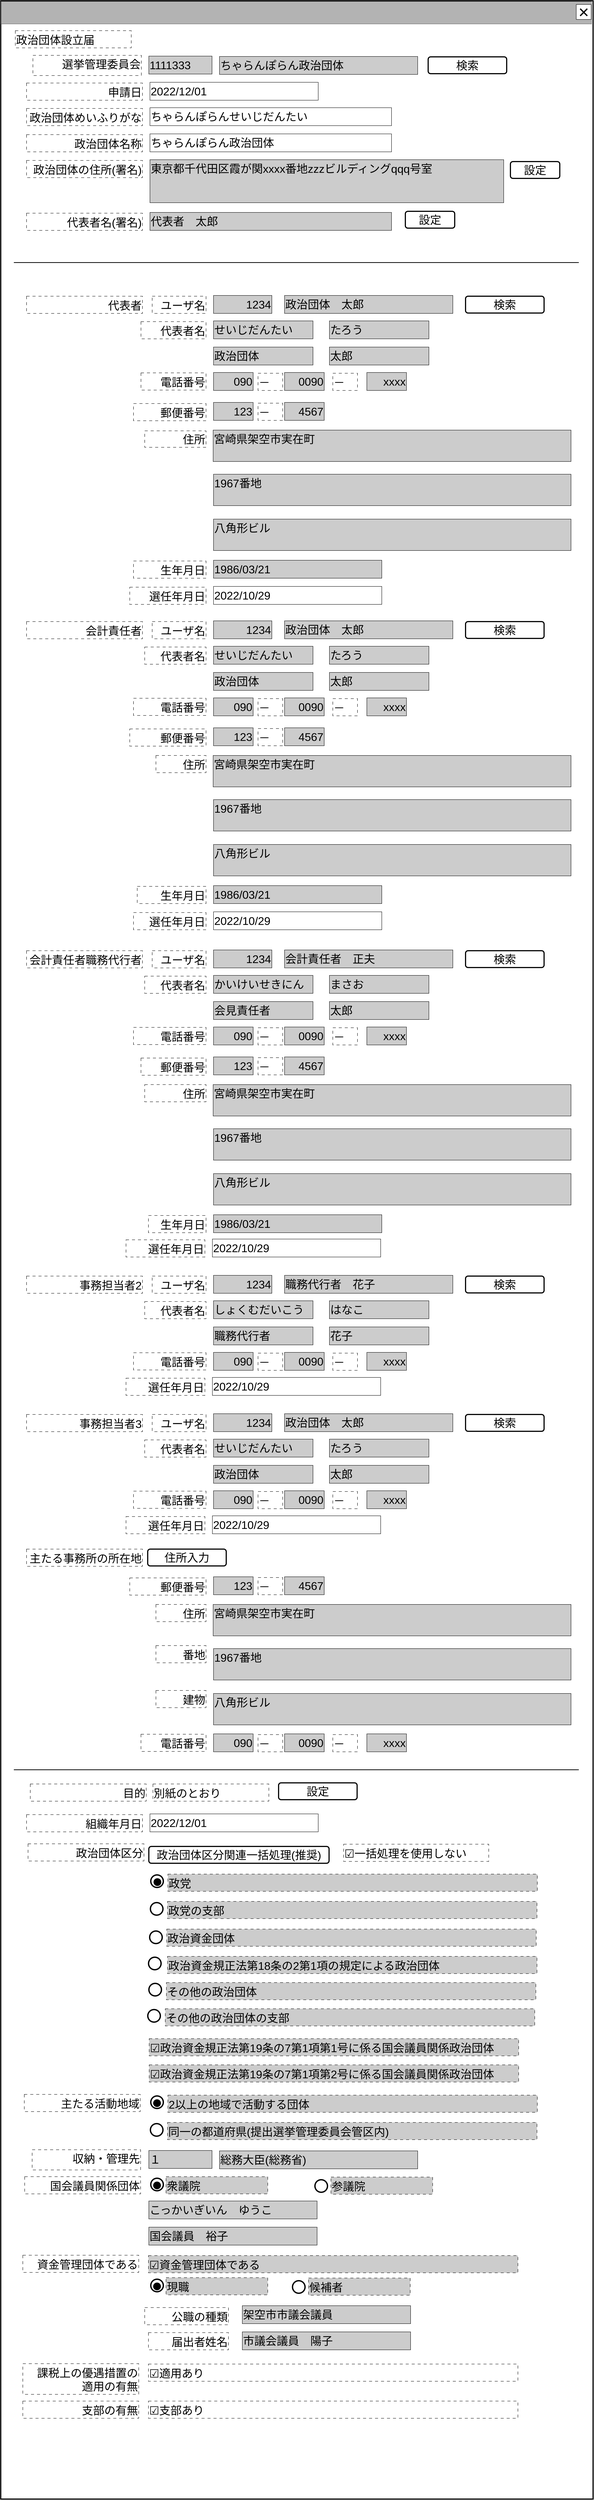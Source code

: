 <mxfile version="24.7.5">
  <diagram name="ページ1" id="LE8fIzdrHe0wcv1LTvfw">
    <mxGraphModel dx="1050" dy="621" grid="1" gridSize="10" guides="1" tooltips="1" connect="1" arrows="1" fold="1" page="1" pageScale="1" pageWidth="1600" pageHeight="1200" math="0" shadow="0">
      <root>
        <mxCell id="0" />
        <mxCell id="cFaB45KztUIKXS-_cTrr-4" value="背景" style="locked=1;" parent="0" visible="0" />
        <mxCell id="cFaB45KztUIKXS-_cTrr-5" value="" style="rounded=0;whiteSpace=wrap;html=1;strokeWidth=3;" parent="cFaB45KztUIKXS-_cTrr-4" vertex="1">
          <mxGeometry x="1" y="1" width="1595" height="1180" as="geometry" />
        </mxCell>
        <mxCell id="cFaB45KztUIKXS-_cTrr-6" value="" style="rounded=0;whiteSpace=wrap;html=1;fillColor=#B3B3B3;fontColor=#333333;strokeColor=#666666;" parent="cFaB45KztUIKXS-_cTrr-4" vertex="1">
          <mxGeometry width="1595" height="60" as="geometry" />
        </mxCell>
        <mxCell id="cFaB45KztUIKXS-_cTrr-7" value="&lt;font style=&quot;font-size: 48px;&quot;&gt;×&lt;/font&gt;" style="rounded=0;whiteSpace=wrap;html=1;" parent="cFaB45KztUIKXS-_cTrr-4" vertex="1">
          <mxGeometry x="1550" y="10" width="40" height="40" as="geometry" />
        </mxCell>
        <mxCell id="cFaB45KztUIKXS-_cTrr-8" value="" style="rounded=0;whiteSpace=wrap;html=1;" parent="cFaB45KztUIKXS-_cTrr-4" vertex="1">
          <mxGeometry x="830" y="670" width="120" height="60" as="geometry" />
        </mxCell>
        <mxCell id="cFaB45KztUIKXS-_cTrr-9" value="ウインドウ" style="" parent="0" />
        <mxCell id="cFaB45KztUIKXS-_cTrr-10" value="" style="rounded=0;whiteSpace=wrap;html=1;strokeWidth=3;" parent="cFaB45KztUIKXS-_cTrr-9" vertex="1">
          <mxGeometry x="15" y="10" width="1584" height="6680" as="geometry" />
        </mxCell>
        <mxCell id="cFaB45KztUIKXS-_cTrr-11" value="" style="rounded=0;whiteSpace=wrap;html=1;fillColor=#B3B3B3;fontColor=#333333;strokeColor=#666666;" parent="cFaB45KztUIKXS-_cTrr-9" vertex="1">
          <mxGeometry x="16" y="12" width="1579" height="60" as="geometry" />
        </mxCell>
        <mxCell id="cFaB45KztUIKXS-_cTrr-12" value="&lt;font style=&quot;font-size: 48px;&quot;&gt;×&lt;/font&gt;" style="rounded=0;whiteSpace=wrap;html=1;" parent="cFaB45KztUIKXS-_cTrr-9" vertex="1">
          <mxGeometry x="1554" y="20" width="40" height="40" as="geometry" />
        </mxCell>
        <mxCell id="cFaB45KztUIKXS-_cTrr-14" value="名称未設定レイヤ" style="" parent="0" />
        <mxCell id="8Hxk6lD6Y1Y_H0gw2qUc-4" value="&lt;span style=&quot;font-size: 30px;&quot;&gt;申請日&lt;/span&gt;" style="rounded=0;whiteSpace=wrap;html=1;align=right;dashed=1;dashPattern=8 8;verticalAlign=bottom;" parent="cFaB45KztUIKXS-_cTrr-14" vertex="1">
          <mxGeometry x="84" y="230" width="310" height="46" as="geometry" />
        </mxCell>
        <mxCell id="8Hxk6lD6Y1Y_H0gw2qUc-5" value="&lt;font style=&quot;font-size: 30px;&quot;&gt;2022/12/01&lt;/font&gt;" style="rounded=0;whiteSpace=wrap;html=1;align=left;" parent="cFaB45KztUIKXS-_cTrr-14" vertex="1">
          <mxGeometry x="414" y="228" width="450" height="48" as="geometry" />
        </mxCell>
        <mxCell id="8Hxk6lD6Y1Y_H0gw2qUc-6" value="&lt;span style=&quot;font-size: 30px;&quot;&gt;目的&lt;/span&gt;" style="rounded=0;whiteSpace=wrap;html=1;align=right;dashed=1;dashPattern=8 8;verticalAlign=bottom;" parent="cFaB45KztUIKXS-_cTrr-14" vertex="1">
          <mxGeometry x="94" y="4778" width="310" height="46" as="geometry" />
        </mxCell>
        <mxCell id="8Hxk6lD6Y1Y_H0gw2qUc-8" value="&lt;span style=&quot;font-size: 30px;&quot;&gt;国会議員関係団体&lt;/span&gt;" style="rounded=0;whiteSpace=wrap;html=1;align=right;dashed=1;dashPattern=8 8;verticalAlign=bottom;" parent="cFaB45KztUIKXS-_cTrr-14" vertex="1">
          <mxGeometry x="79" y="5828" width="310" height="46" as="geometry" />
        </mxCell>
        <mxCell id="8Hxk6lD6Y1Y_H0gw2qUc-9" value="&lt;font style=&quot;font-size: 30px;&quot;&gt;こっかいぎいん　ゆうこ&lt;/font&gt;" style="rounded=0;whiteSpace=wrap;html=1;align=left;fillColor=#CCCCCC;" parent="cFaB45KztUIKXS-_cTrr-14" vertex="1">
          <mxGeometry x="411" y="5893" width="450" height="48" as="geometry" />
        </mxCell>
        <mxCell id="8Hxk6lD6Y1Y_H0gw2qUc-10" value="&lt;span style=&quot;font-size: 30px;&quot;&gt;資金管理団体である&lt;/span&gt;" style="rounded=0;whiteSpace=wrap;html=1;align=right;dashed=1;dashPattern=8 8;verticalAlign=bottom;" parent="cFaB45KztUIKXS-_cTrr-14" vertex="1">
          <mxGeometry x="74" y="6038" width="310" height="46" as="geometry" />
        </mxCell>
        <mxCell id="8Hxk6lD6Y1Y_H0gw2qUc-11" value="&lt;span style=&quot;font-size: 30px;&quot;&gt;国会議員　裕子&lt;/span&gt;" style="rounded=0;whiteSpace=wrap;html=1;align=left;fillColor=#CCCCCC;" parent="cFaB45KztUIKXS-_cTrr-14" vertex="1">
          <mxGeometry x="411" y="5963" width="450" height="48" as="geometry" />
        </mxCell>
        <mxCell id="m5rQLSsZGB3rXxp2ildc-1" value="&lt;span style=&quot;font-size: 30px;&quot;&gt;政治団体の住所(署名)&lt;/span&gt;" style="rounded=0;whiteSpace=wrap;html=1;align=right;dashed=1;dashPattern=8 8;verticalAlign=bottom;" parent="cFaB45KztUIKXS-_cTrr-14" vertex="1">
          <mxGeometry x="84" y="437" width="310" height="46" as="geometry" />
        </mxCell>
        <mxCell id="m5rQLSsZGB3rXxp2ildc-2" value="&lt;font style=&quot;font-size: 30px;&quot;&gt;東京都千代田区霞が関xxxx番地zzzビルディングqqq号室&lt;/font&gt;" style="rounded=0;whiteSpace=wrap;html=1;align=left;fillColor=#CCCCCC;verticalAlign=top;" parent="cFaB45KztUIKXS-_cTrr-14" vertex="1">
          <mxGeometry x="414" y="435" width="946" height="115" as="geometry" />
        </mxCell>
        <mxCell id="g7l7Ze3qlmc8qRdJsH5r-4" value="&lt;span style=&quot;font-size: 30px;&quot;&gt;選挙管理委員会&lt;/span&gt;" style="rounded=0;whiteSpace=wrap;html=1;align=right;dashed=1;dashPattern=8 8;verticalAlign=top;" parent="cFaB45KztUIKXS-_cTrr-14" vertex="1">
          <mxGeometry x="101" y="156" width="290" height="54" as="geometry" />
        </mxCell>
        <mxCell id="g7l7Ze3qlmc8qRdJsH5r-5" value="&lt;span style=&quot;font-size: 30px;&quot;&gt;ちゃらんぽらん政治団体&lt;/span&gt;" style="rounded=0;whiteSpace=wrap;html=1;align=left;fillColor=#CCCCCC;" parent="cFaB45KztUIKXS-_cTrr-14" vertex="1">
          <mxGeometry x="600" y="159" width="530" height="48" as="geometry" />
        </mxCell>
        <mxCell id="g7l7Ze3qlmc8qRdJsH5r-6" value="&lt;span style=&quot;font-size: 30px;&quot;&gt;1111333&lt;/span&gt;" style="rounded=0;whiteSpace=wrap;html=1;align=left;fillColor=#CCCCCC;" parent="cFaB45KztUIKXS-_cTrr-14" vertex="1">
          <mxGeometry x="411" y="158" width="169" height="48" as="geometry" />
        </mxCell>
        <mxCell id="g7l7Ze3qlmc8qRdJsH5r-7" value="&lt;span style=&quot;font-size: 30px;&quot;&gt;検索&lt;/span&gt;" style="rounded=1;whiteSpace=wrap;html=1;fillColor=#FFFFFF;strokeWidth=3;" parent="cFaB45KztUIKXS-_cTrr-14" vertex="1">
          <mxGeometry x="1158" y="160" width="210" height="45" as="geometry" />
        </mxCell>
        <mxCell id="gd1gyps3GzyAnBNSKxaA-0" value="&lt;span style=&quot;font-size: 30px;&quot;&gt;政治団体設立届&lt;/span&gt;" style="rounded=0;whiteSpace=wrap;html=1;align=left;dashed=1;dashPattern=8 8;verticalAlign=bottom;" parent="cFaB45KztUIKXS-_cTrr-14" vertex="1">
          <mxGeometry x="54" y="90" width="310" height="46" as="geometry" />
        </mxCell>
        <mxCell id="gd1gyps3GzyAnBNSKxaA-1" value="&lt;span style=&quot;font-size: 30px;&quot;&gt;政治団体めいふりがな&lt;/span&gt;" style="rounded=0;whiteSpace=wrap;html=1;align=right;dashed=1;dashPattern=8 8;verticalAlign=bottom;" parent="cFaB45KztUIKXS-_cTrr-14" vertex="1">
          <mxGeometry x="84" y="298" width="310" height="46" as="geometry" />
        </mxCell>
        <mxCell id="gd1gyps3GzyAnBNSKxaA-2" value="&lt;font style=&quot;font-size: 30px;&quot;&gt;ちゃらんぽらんせいじだんたい&lt;/font&gt;" style="rounded=0;whiteSpace=wrap;html=1;align=left;" parent="cFaB45KztUIKXS-_cTrr-14" vertex="1">
          <mxGeometry x="414" y="296" width="646" height="48" as="geometry" />
        </mxCell>
        <mxCell id="gd1gyps3GzyAnBNSKxaA-3" value="&lt;span style=&quot;font-size: 30px;&quot;&gt;政治団体名称&lt;/span&gt;" style="rounded=0;whiteSpace=wrap;html=1;align=right;dashed=1;dashPattern=8 8;verticalAlign=bottom;" parent="cFaB45KztUIKXS-_cTrr-14" vertex="1">
          <mxGeometry x="84" y="368" width="310" height="46" as="geometry" />
        </mxCell>
        <mxCell id="gd1gyps3GzyAnBNSKxaA-4" value="&lt;font style=&quot;font-size: 30px;&quot;&gt;ちゃらんぽらん政治団体&lt;/font&gt;" style="rounded=0;whiteSpace=wrap;html=1;align=left;" parent="cFaB45KztUIKXS-_cTrr-14" vertex="1">
          <mxGeometry x="414" y="366" width="646" height="48" as="geometry" />
        </mxCell>
        <mxCell id="gd1gyps3GzyAnBNSKxaA-5" value="&lt;span style=&quot;font-size: 30px;&quot;&gt;代表者名(署名)&lt;/span&gt;" style="rounded=0;whiteSpace=wrap;html=1;align=right;dashed=1;dashPattern=8 8;verticalAlign=bottom;" parent="cFaB45KztUIKXS-_cTrr-14" vertex="1">
          <mxGeometry x="84" y="578" width="310" height="46" as="geometry" />
        </mxCell>
        <mxCell id="gd1gyps3GzyAnBNSKxaA-6" value="&lt;font style=&quot;font-size: 30px;&quot;&gt;代表者　太郎&lt;/font&gt;" style="rounded=0;whiteSpace=wrap;html=1;align=left;fillColor=#CCCCCC;" parent="cFaB45KztUIKXS-_cTrr-14" vertex="1">
          <mxGeometry x="414" y="576" width="646" height="48" as="geometry" />
        </mxCell>
        <mxCell id="gd1gyps3GzyAnBNSKxaA-7" value="&lt;span style=&quot;font-size: 30px;&quot;&gt;設定&lt;/span&gt;" style="rounded=1;whiteSpace=wrap;html=1;fillColor=#FFFFFF;strokeWidth=3;" parent="cFaB45KztUIKXS-_cTrr-14" vertex="1">
          <mxGeometry x="1378" y="440" width="132" height="45" as="geometry" />
        </mxCell>
        <mxCell id="gd1gyps3GzyAnBNSKxaA-8" value="&lt;span style=&quot;font-size: 30px;&quot;&gt;設定&lt;/span&gt;" style="rounded=1;whiteSpace=wrap;html=1;fillColor=#FFFFFF;strokeWidth=3;" parent="cFaB45KztUIKXS-_cTrr-14" vertex="1">
          <mxGeometry x="1097" y="573" width="132" height="45" as="geometry" />
        </mxCell>
        <mxCell id="gd1gyps3GzyAnBNSKxaA-9" value="" style="endArrow=none;html=1;rounded=0;strokeWidth=2;" parent="cFaB45KztUIKXS-_cTrr-14" edge="1">
          <mxGeometry width="50" height="50" relative="1" as="geometry">
            <mxPoint x="50" y="710" as="sourcePoint" />
            <mxPoint x="1560.8" y="710" as="targetPoint" />
          </mxGeometry>
        </mxCell>
        <mxCell id="gd1gyps3GzyAnBNSKxaA-10" value="&lt;span style=&quot;font-size: 30px;&quot;&gt;ユーザ名&lt;/span&gt;" style="rounded=0;whiteSpace=wrap;html=1;align=right;dashed=1;dashPattern=8 8;verticalAlign=bottom;" parent="cFaB45KztUIKXS-_cTrr-14" vertex="1">
          <mxGeometry x="420" y="800" width="144" height="46" as="geometry" />
        </mxCell>
        <mxCell id="gd1gyps3GzyAnBNSKxaA-11" value="&lt;span style=&quot;font-size: 30px;&quot;&gt;1234&lt;/span&gt;" style="rounded=0;whiteSpace=wrap;html=1;align=right;fillColor=#CCCCCC;" parent="cFaB45KztUIKXS-_cTrr-14" vertex="1">
          <mxGeometry x="584" y="798" width="156" height="48" as="geometry" />
        </mxCell>
        <mxCell id="gd1gyps3GzyAnBNSKxaA-12" value="&lt;span style=&quot;font-size: 30px;&quot;&gt;代表者名&lt;/span&gt;" style="rounded=0;whiteSpace=wrap;html=1;align=right;dashed=1;dashPattern=8 8;verticalAlign=bottom;" parent="cFaB45KztUIKXS-_cTrr-14" vertex="1">
          <mxGeometry x="390" y="868" width="174" height="46" as="geometry" />
        </mxCell>
        <mxCell id="gd1gyps3GzyAnBNSKxaA-13" value="&lt;font style=&quot;font-size: 30px;&quot;&gt;せいじだんたい&lt;/font&gt;" style="rounded=0;whiteSpace=wrap;html=1;align=left;fillColor=#CCCCCC;" parent="cFaB45KztUIKXS-_cTrr-14" vertex="1">
          <mxGeometry x="584" y="866" width="266" height="48" as="geometry" />
        </mxCell>
        <mxCell id="gd1gyps3GzyAnBNSKxaA-14" value="&lt;span style=&quot;font-size: 30px;&quot;&gt;電話番号&lt;/span&gt;" style="rounded=0;whiteSpace=wrap;html=1;align=right;dashed=1;dashPattern=8 8;verticalAlign=bottom;" parent="cFaB45KztUIKXS-_cTrr-14" vertex="1">
          <mxGeometry x="390" y="1005" width="174" height="46" as="geometry" />
        </mxCell>
        <mxCell id="gd1gyps3GzyAnBNSKxaA-15" value="&lt;font style=&quot;font-size: 30px;&quot;&gt;090&lt;/font&gt;" style="rounded=0;whiteSpace=wrap;html=1;align=right;fillColor=#CCCCCC;" parent="cFaB45KztUIKXS-_cTrr-14" vertex="1">
          <mxGeometry x="584" y="1004" width="106" height="48" as="geometry" />
        </mxCell>
        <mxCell id="gd1gyps3GzyAnBNSKxaA-16" value="&lt;span style=&quot;font-size: 30px;&quot;&gt;郵便番号&lt;/span&gt;" style="rounded=0;whiteSpace=wrap;html=1;align=right;dashed=1;dashPattern=8 8;verticalAlign=bottom;" parent="cFaB45KztUIKXS-_cTrr-14" vertex="1">
          <mxGeometry x="370" y="1087" width="194" height="46" as="geometry" />
        </mxCell>
        <mxCell id="gd1gyps3GzyAnBNSKxaA-17" value="&lt;font style=&quot;font-size: 30px;&quot;&gt;政治団体　太郎&lt;/font&gt;" style="rounded=0;whiteSpace=wrap;html=1;align=left;fillColor=#CCCCCC;" parent="cFaB45KztUIKXS-_cTrr-14" vertex="1">
          <mxGeometry x="774" y="798" width="450" height="48" as="geometry" />
        </mxCell>
        <mxCell id="gd1gyps3GzyAnBNSKxaA-18" value="&lt;span style=&quot;font-size: 30px;&quot;&gt;検索&lt;/span&gt;" style="rounded=1;whiteSpace=wrap;html=1;fillColor=#FFFFFF;strokeWidth=3;" parent="cFaB45KztUIKXS-_cTrr-14" vertex="1">
          <mxGeometry x="1258" y="800" width="210" height="45" as="geometry" />
        </mxCell>
        <mxCell id="gd1gyps3GzyAnBNSKxaA-19" value="&lt;span style=&quot;font-size: 30px;&quot;&gt;たろう&lt;/span&gt;" style="rounded=0;whiteSpace=wrap;html=1;align=left;fillColor=#CCCCCC;" parent="cFaB45KztUIKXS-_cTrr-14" vertex="1">
          <mxGeometry x="894" y="866" width="266" height="48" as="geometry" />
        </mxCell>
        <mxCell id="gd1gyps3GzyAnBNSKxaA-20" value="&lt;font style=&quot;font-size: 30px;&quot;&gt;政治団体&lt;/font&gt;" style="rounded=0;whiteSpace=wrap;html=1;align=left;fillColor=#CCCCCC;" parent="cFaB45KztUIKXS-_cTrr-14" vertex="1">
          <mxGeometry x="584" y="936" width="266" height="48" as="geometry" />
        </mxCell>
        <mxCell id="gd1gyps3GzyAnBNSKxaA-21" value="&lt;span style=&quot;font-size: 30px;&quot;&gt;太郎&lt;/span&gt;" style="rounded=0;whiteSpace=wrap;html=1;align=left;fillColor=#CCCCCC;" parent="cFaB45KztUIKXS-_cTrr-14" vertex="1">
          <mxGeometry x="894" y="936" width="266" height="48" as="geometry" />
        </mxCell>
        <mxCell id="gd1gyps3GzyAnBNSKxaA-22" value="&lt;span style=&quot;font-size: 30px;&quot;&gt;0090&lt;/span&gt;" style="rounded=0;whiteSpace=wrap;html=1;align=right;fillColor=#CCCCCC;" parent="cFaB45KztUIKXS-_cTrr-14" vertex="1">
          <mxGeometry x="774" y="1004" width="106" height="48" as="geometry" />
        </mxCell>
        <mxCell id="gd1gyps3GzyAnBNSKxaA-23" value="&lt;font style=&quot;font-size: 30px;&quot;&gt;xxxx&lt;/font&gt;" style="rounded=0;whiteSpace=wrap;html=1;align=right;fillColor=#CCCCCC;" parent="cFaB45KztUIKXS-_cTrr-14" vertex="1">
          <mxGeometry x="994" y="1004" width="106" height="48" as="geometry" />
        </mxCell>
        <mxCell id="gd1gyps3GzyAnBNSKxaA-24" value="&lt;span style=&quot;font-size: 30px;&quot;&gt;－&lt;/span&gt;" style="rounded=0;whiteSpace=wrap;html=1;align=left;dashed=1;dashPattern=8 8;verticalAlign=bottom;" parent="cFaB45KztUIKXS-_cTrr-14" vertex="1">
          <mxGeometry x="703" y="1006" width="66" height="46" as="geometry" />
        </mxCell>
        <mxCell id="gd1gyps3GzyAnBNSKxaA-25" value="&lt;span style=&quot;font-size: 30px;&quot;&gt;－&lt;/span&gt;" style="rounded=0;whiteSpace=wrap;html=1;align=left;dashed=1;dashPattern=8 8;verticalAlign=bottom;" parent="cFaB45KztUIKXS-_cTrr-14" vertex="1">
          <mxGeometry x="903" y="1006" width="66" height="46" as="geometry" />
        </mxCell>
        <mxCell id="gd1gyps3GzyAnBNSKxaA-26" value="&lt;font style=&quot;font-size: 30px;&quot;&gt;123&lt;/font&gt;" style="rounded=0;whiteSpace=wrap;html=1;align=right;fillColor=#CCCCCC;" parent="cFaB45KztUIKXS-_cTrr-14" vertex="1">
          <mxGeometry x="584" y="1084" width="106" height="48" as="geometry" />
        </mxCell>
        <mxCell id="gd1gyps3GzyAnBNSKxaA-27" value="&lt;font style=&quot;font-size: 30px;&quot;&gt;4567&lt;/font&gt;" style="rounded=0;whiteSpace=wrap;html=1;align=right;fillColor=#CCCCCC;" parent="cFaB45KztUIKXS-_cTrr-14" vertex="1">
          <mxGeometry x="774" y="1084" width="106" height="48" as="geometry" />
        </mxCell>
        <mxCell id="gd1gyps3GzyAnBNSKxaA-28" value="&lt;span style=&quot;font-size: 30px;&quot;&gt;－&lt;/span&gt;" style="rounded=0;whiteSpace=wrap;html=1;align=left;dashed=1;dashPattern=8 8;verticalAlign=bottom;" parent="cFaB45KztUIKXS-_cTrr-14" vertex="1">
          <mxGeometry x="703" y="1086" width="66" height="46" as="geometry" />
        </mxCell>
        <mxCell id="gd1gyps3GzyAnBNSKxaA-29" value="&lt;span style=&quot;font-size: 30px;&quot;&gt;住所&lt;/span&gt;" style="rounded=0;whiteSpace=wrap;html=1;align=right;dashed=1;dashPattern=8 8;verticalAlign=bottom;" parent="cFaB45KztUIKXS-_cTrr-14" vertex="1">
          <mxGeometry x="400" y="1160" width="164" height="44" as="geometry" />
        </mxCell>
        <mxCell id="gd1gyps3GzyAnBNSKxaA-30" value="&lt;font style=&quot;font-size: 30px;&quot;&gt;宮崎県架空市実在町&lt;/font&gt;" style="rounded=0;whiteSpace=wrap;html=1;align=left;fillColor=#CCCCCC;verticalAlign=top;" parent="cFaB45KztUIKXS-_cTrr-14" vertex="1">
          <mxGeometry x="583" y="1158" width="957" height="84" as="geometry" />
        </mxCell>
        <mxCell id="gd1gyps3GzyAnBNSKxaA-31" value="&lt;font style=&quot;font-size: 30px;&quot;&gt;1967番地&lt;/font&gt;" style="rounded=0;whiteSpace=wrap;html=1;align=left;fillColor=#CCCCCC;verticalAlign=top;" parent="cFaB45KztUIKXS-_cTrr-14" vertex="1">
          <mxGeometry x="584" y="1276" width="956" height="84" as="geometry" />
        </mxCell>
        <mxCell id="gd1gyps3GzyAnBNSKxaA-32" value="&lt;font style=&quot;font-size: 30px;&quot;&gt;八角形ビル&lt;/font&gt;" style="rounded=0;whiteSpace=wrap;html=1;align=left;fillColor=#CCCCCC;verticalAlign=top;" parent="cFaB45KztUIKXS-_cTrr-14" vertex="1">
          <mxGeometry x="584" y="1396" width="956" height="84" as="geometry" />
        </mxCell>
        <mxCell id="gd1gyps3GzyAnBNSKxaA-33" value="&lt;span style=&quot;font-size: 30px;&quot;&gt;生年月日&lt;/span&gt;" style="rounded=0;whiteSpace=wrap;html=1;align=right;dashed=1;dashPattern=8 8;verticalAlign=bottom;" parent="cFaB45KztUIKXS-_cTrr-14" vertex="1">
          <mxGeometry x="370" y="1508" width="194" height="46" as="geometry" />
        </mxCell>
        <mxCell id="gd1gyps3GzyAnBNSKxaA-34" value="&lt;font style=&quot;font-size: 30px;&quot;&gt;1986/03/21&lt;/font&gt;" style="rounded=0;whiteSpace=wrap;html=1;align=left;fillColor=#CCCCCC;" parent="cFaB45KztUIKXS-_cTrr-14" vertex="1">
          <mxGeometry x="584" y="1506" width="450" height="48" as="geometry" />
        </mxCell>
        <mxCell id="gd1gyps3GzyAnBNSKxaA-35" value="&lt;span style=&quot;font-size: 30px;&quot;&gt;代表者&lt;/span&gt;" style="rounded=0;whiteSpace=wrap;html=1;align=right;dashed=1;dashPattern=8 8;verticalAlign=bottom;" parent="cFaB45KztUIKXS-_cTrr-14" vertex="1">
          <mxGeometry x="84" y="800" width="310" height="46" as="geometry" />
        </mxCell>
        <mxCell id="gd1gyps3GzyAnBNSKxaA-36" value="&lt;span style=&quot;font-size: 30px;&quot;&gt;ユーザ名&lt;/span&gt;" style="rounded=0;whiteSpace=wrap;html=1;align=right;dashed=1;dashPattern=8 8;verticalAlign=bottom;" parent="cFaB45KztUIKXS-_cTrr-14" vertex="1">
          <mxGeometry x="420" y="1670" width="144" height="46" as="geometry" />
        </mxCell>
        <mxCell id="gd1gyps3GzyAnBNSKxaA-37" value="&lt;span style=&quot;font-size: 30px;&quot;&gt;1234&lt;/span&gt;" style="rounded=0;whiteSpace=wrap;html=1;align=right;fillColor=#CCCCCC;" parent="cFaB45KztUIKXS-_cTrr-14" vertex="1">
          <mxGeometry x="584" y="1668" width="156" height="48" as="geometry" />
        </mxCell>
        <mxCell id="gd1gyps3GzyAnBNSKxaA-38" value="&lt;span style=&quot;font-size: 30px;&quot;&gt;代表者名&lt;/span&gt;" style="rounded=0;whiteSpace=wrap;html=1;align=right;dashed=1;dashPattern=8 8;verticalAlign=bottom;" parent="cFaB45KztUIKXS-_cTrr-14" vertex="1">
          <mxGeometry x="400" y="1738" width="164" height="46" as="geometry" />
        </mxCell>
        <mxCell id="gd1gyps3GzyAnBNSKxaA-39" value="&lt;font style=&quot;font-size: 30px;&quot;&gt;せいじだんたい&lt;/font&gt;" style="rounded=0;whiteSpace=wrap;html=1;align=left;fillColor=#CCCCCC;" parent="cFaB45KztUIKXS-_cTrr-14" vertex="1">
          <mxGeometry x="584" y="1736" width="266" height="48" as="geometry" />
        </mxCell>
        <mxCell id="gd1gyps3GzyAnBNSKxaA-40" value="&lt;span style=&quot;font-size: 30px;&quot;&gt;電話番号&lt;/span&gt;" style="rounded=0;whiteSpace=wrap;html=1;align=right;dashed=1;dashPattern=8 8;verticalAlign=bottom;" parent="cFaB45KztUIKXS-_cTrr-14" vertex="1">
          <mxGeometry x="370" y="1875" width="194" height="46" as="geometry" />
        </mxCell>
        <mxCell id="gd1gyps3GzyAnBNSKxaA-41" value="&lt;font style=&quot;font-size: 30px;&quot;&gt;090&lt;/font&gt;" style="rounded=0;whiteSpace=wrap;html=1;align=right;fillColor=#CCCCCC;" parent="cFaB45KztUIKXS-_cTrr-14" vertex="1">
          <mxGeometry x="584" y="1874" width="106" height="48" as="geometry" />
        </mxCell>
        <mxCell id="gd1gyps3GzyAnBNSKxaA-42" value="&lt;span style=&quot;font-size: 30px;&quot;&gt;郵便番号&lt;/span&gt;" style="rounded=0;whiteSpace=wrap;html=1;align=right;dashed=1;dashPattern=8 8;verticalAlign=bottom;" parent="cFaB45KztUIKXS-_cTrr-14" vertex="1">
          <mxGeometry x="360" y="1957" width="204" height="46" as="geometry" />
        </mxCell>
        <mxCell id="gd1gyps3GzyAnBNSKxaA-43" value="&lt;font style=&quot;font-size: 30px;&quot;&gt;政治団体　太郎&lt;/font&gt;" style="rounded=0;whiteSpace=wrap;html=1;align=left;fillColor=#CCCCCC;" parent="cFaB45KztUIKXS-_cTrr-14" vertex="1">
          <mxGeometry x="774" y="1668" width="450" height="48" as="geometry" />
        </mxCell>
        <mxCell id="gd1gyps3GzyAnBNSKxaA-44" value="&lt;span style=&quot;font-size: 30px;&quot;&gt;検索&lt;/span&gt;" style="rounded=1;whiteSpace=wrap;html=1;fillColor=#FFFFFF;strokeWidth=3;" parent="cFaB45KztUIKXS-_cTrr-14" vertex="1">
          <mxGeometry x="1258" y="1670" width="210" height="45" as="geometry" />
        </mxCell>
        <mxCell id="gd1gyps3GzyAnBNSKxaA-45" value="&lt;span style=&quot;font-size: 30px;&quot;&gt;たろう&lt;/span&gt;" style="rounded=0;whiteSpace=wrap;html=1;align=left;fillColor=#CCCCCC;" parent="cFaB45KztUIKXS-_cTrr-14" vertex="1">
          <mxGeometry x="894" y="1736" width="266" height="48" as="geometry" />
        </mxCell>
        <mxCell id="gd1gyps3GzyAnBNSKxaA-46" value="&lt;font style=&quot;font-size: 30px;&quot;&gt;政治団体&lt;/font&gt;" style="rounded=0;whiteSpace=wrap;html=1;align=left;fillColor=#CCCCCC;" parent="cFaB45KztUIKXS-_cTrr-14" vertex="1">
          <mxGeometry x="584" y="1806" width="266" height="48" as="geometry" />
        </mxCell>
        <mxCell id="gd1gyps3GzyAnBNSKxaA-47" value="&lt;span style=&quot;font-size: 30px;&quot;&gt;太郎&lt;/span&gt;" style="rounded=0;whiteSpace=wrap;html=1;align=left;fillColor=#CCCCCC;" parent="cFaB45KztUIKXS-_cTrr-14" vertex="1">
          <mxGeometry x="894" y="1806" width="266" height="48" as="geometry" />
        </mxCell>
        <mxCell id="gd1gyps3GzyAnBNSKxaA-48" value="&lt;span style=&quot;font-size: 30px;&quot;&gt;0090&lt;/span&gt;" style="rounded=0;whiteSpace=wrap;html=1;align=right;fillColor=#CCCCCC;" parent="cFaB45KztUIKXS-_cTrr-14" vertex="1">
          <mxGeometry x="774" y="1874" width="106" height="48" as="geometry" />
        </mxCell>
        <mxCell id="gd1gyps3GzyAnBNSKxaA-49" value="&lt;font style=&quot;font-size: 30px;&quot;&gt;xxxx&lt;/font&gt;" style="rounded=0;whiteSpace=wrap;html=1;align=right;fillColor=#CCCCCC;" parent="cFaB45KztUIKXS-_cTrr-14" vertex="1">
          <mxGeometry x="994" y="1874" width="106" height="48" as="geometry" />
        </mxCell>
        <mxCell id="gd1gyps3GzyAnBNSKxaA-50" value="&lt;span style=&quot;font-size: 30px;&quot;&gt;－&lt;/span&gt;" style="rounded=0;whiteSpace=wrap;html=1;align=left;dashed=1;dashPattern=8 8;verticalAlign=bottom;" parent="cFaB45KztUIKXS-_cTrr-14" vertex="1">
          <mxGeometry x="703" y="1876" width="66" height="46" as="geometry" />
        </mxCell>
        <mxCell id="gd1gyps3GzyAnBNSKxaA-51" value="&lt;span style=&quot;font-size: 30px;&quot;&gt;－&lt;/span&gt;" style="rounded=0;whiteSpace=wrap;html=1;align=left;dashed=1;dashPattern=8 8;verticalAlign=bottom;" parent="cFaB45KztUIKXS-_cTrr-14" vertex="1">
          <mxGeometry x="903" y="1876" width="66" height="46" as="geometry" />
        </mxCell>
        <mxCell id="gd1gyps3GzyAnBNSKxaA-52" value="&lt;font style=&quot;font-size: 30px;&quot;&gt;123&lt;/font&gt;" style="rounded=0;whiteSpace=wrap;html=1;align=right;fillColor=#CCCCCC;" parent="cFaB45KztUIKXS-_cTrr-14" vertex="1">
          <mxGeometry x="584" y="1954" width="106" height="48" as="geometry" />
        </mxCell>
        <mxCell id="gd1gyps3GzyAnBNSKxaA-53" value="&lt;font style=&quot;font-size: 30px;&quot;&gt;4567&lt;/font&gt;" style="rounded=0;whiteSpace=wrap;html=1;align=right;fillColor=#CCCCCC;" parent="cFaB45KztUIKXS-_cTrr-14" vertex="1">
          <mxGeometry x="774" y="1954" width="106" height="48" as="geometry" />
        </mxCell>
        <mxCell id="gd1gyps3GzyAnBNSKxaA-54" value="&lt;span style=&quot;font-size: 30px;&quot;&gt;－&lt;/span&gt;" style="rounded=0;whiteSpace=wrap;html=1;align=left;dashed=1;dashPattern=8 8;verticalAlign=bottom;" parent="cFaB45KztUIKXS-_cTrr-14" vertex="1">
          <mxGeometry x="703" y="1956" width="66" height="46" as="geometry" />
        </mxCell>
        <mxCell id="gd1gyps3GzyAnBNSKxaA-55" value="&lt;span style=&quot;font-size: 30px;&quot;&gt;住所&lt;/span&gt;" style="rounded=0;whiteSpace=wrap;html=1;align=right;dashed=1;dashPattern=8 8;verticalAlign=bottom;" parent="cFaB45KztUIKXS-_cTrr-14" vertex="1">
          <mxGeometry x="430" y="2028" width="134" height="46" as="geometry" />
        </mxCell>
        <mxCell id="gd1gyps3GzyAnBNSKxaA-56" value="&lt;font style=&quot;font-size: 30px;&quot;&gt;宮崎県架空市実在町&lt;/font&gt;" style="rounded=0;whiteSpace=wrap;html=1;align=left;fillColor=#CCCCCC;verticalAlign=top;" parent="cFaB45KztUIKXS-_cTrr-14" vertex="1">
          <mxGeometry x="583" y="2028" width="957" height="84" as="geometry" />
        </mxCell>
        <mxCell id="gd1gyps3GzyAnBNSKxaA-57" value="&lt;font style=&quot;font-size: 30px;&quot;&gt;1967番地&lt;/font&gt;" style="rounded=0;whiteSpace=wrap;html=1;align=left;fillColor=#CCCCCC;verticalAlign=top;" parent="cFaB45KztUIKXS-_cTrr-14" vertex="1">
          <mxGeometry x="584" y="2146" width="956" height="84" as="geometry" />
        </mxCell>
        <mxCell id="gd1gyps3GzyAnBNSKxaA-58" value="&lt;font style=&quot;font-size: 30px;&quot;&gt;八角形ビル&lt;/font&gt;" style="rounded=0;whiteSpace=wrap;html=1;align=left;fillColor=#CCCCCC;verticalAlign=top;" parent="cFaB45KztUIKXS-_cTrr-14" vertex="1">
          <mxGeometry x="584" y="2266" width="956" height="84" as="geometry" />
        </mxCell>
        <mxCell id="gd1gyps3GzyAnBNSKxaA-59" value="&lt;span style=&quot;font-size: 30px;&quot;&gt;生年月日&lt;/span&gt;" style="rounded=0;whiteSpace=wrap;html=1;align=right;dashed=1;dashPattern=8 8;verticalAlign=bottom;" parent="cFaB45KztUIKXS-_cTrr-14" vertex="1">
          <mxGeometry x="380" y="2378" width="184" height="46" as="geometry" />
        </mxCell>
        <mxCell id="gd1gyps3GzyAnBNSKxaA-60" value="&lt;font style=&quot;font-size: 30px;&quot;&gt;1986/03/21&lt;/font&gt;" style="rounded=0;whiteSpace=wrap;html=1;align=left;fillColor=#CCCCCC;" parent="cFaB45KztUIKXS-_cTrr-14" vertex="1">
          <mxGeometry x="584" y="2376" width="450" height="48" as="geometry" />
        </mxCell>
        <mxCell id="gd1gyps3GzyAnBNSKxaA-61" value="&lt;span style=&quot;font-size: 30px;&quot;&gt;会計責任者&lt;/span&gt;" style="rounded=0;whiteSpace=wrap;html=1;align=right;dashed=1;dashPattern=8 8;verticalAlign=bottom;" parent="cFaB45KztUIKXS-_cTrr-14" vertex="1">
          <mxGeometry x="84" y="1670" width="310" height="46" as="geometry" />
        </mxCell>
        <mxCell id="gd1gyps3GzyAnBNSKxaA-62" value="&lt;span style=&quot;font-size: 30px;&quot;&gt;ユーザ名&lt;/span&gt;" style="rounded=0;whiteSpace=wrap;html=1;align=right;dashed=1;dashPattern=8 8;verticalAlign=bottom;" parent="cFaB45KztUIKXS-_cTrr-14" vertex="1">
          <mxGeometry x="420" y="2550" width="144" height="46" as="geometry" />
        </mxCell>
        <mxCell id="gd1gyps3GzyAnBNSKxaA-63" value="&lt;span style=&quot;font-size: 30px;&quot;&gt;1234&lt;/span&gt;" style="rounded=0;whiteSpace=wrap;html=1;align=right;fillColor=#CCCCCC;" parent="cFaB45KztUIKXS-_cTrr-14" vertex="1">
          <mxGeometry x="584" y="2548" width="156" height="48" as="geometry" />
        </mxCell>
        <mxCell id="gd1gyps3GzyAnBNSKxaA-64" value="&lt;span style=&quot;font-size: 30px;&quot;&gt;代表者名&lt;/span&gt;" style="rounded=0;whiteSpace=wrap;html=1;align=right;dashed=1;dashPattern=8 8;verticalAlign=bottom;" parent="cFaB45KztUIKXS-_cTrr-14" vertex="1">
          <mxGeometry x="400" y="2618" width="164" height="46" as="geometry" />
        </mxCell>
        <mxCell id="gd1gyps3GzyAnBNSKxaA-65" value="&lt;font style=&quot;font-size: 30px;&quot;&gt;かいけいせきにん&lt;/font&gt;" style="rounded=0;whiteSpace=wrap;html=1;align=left;fillColor=#CCCCCC;" parent="cFaB45KztUIKXS-_cTrr-14" vertex="1">
          <mxGeometry x="584" y="2616" width="266" height="48" as="geometry" />
        </mxCell>
        <mxCell id="gd1gyps3GzyAnBNSKxaA-66" value="&lt;span style=&quot;font-size: 30px;&quot;&gt;電話番号&lt;/span&gt;" style="rounded=0;whiteSpace=wrap;html=1;align=right;dashed=1;dashPattern=8 8;verticalAlign=bottom;" parent="cFaB45KztUIKXS-_cTrr-14" vertex="1">
          <mxGeometry x="370" y="2755" width="194" height="46" as="geometry" />
        </mxCell>
        <mxCell id="gd1gyps3GzyAnBNSKxaA-67" value="&lt;font style=&quot;font-size: 30px;&quot;&gt;090&lt;/font&gt;" style="rounded=0;whiteSpace=wrap;html=1;align=right;fillColor=#CCCCCC;" parent="cFaB45KztUIKXS-_cTrr-14" vertex="1">
          <mxGeometry x="584" y="2754" width="106" height="48" as="geometry" />
        </mxCell>
        <mxCell id="gd1gyps3GzyAnBNSKxaA-68" value="&lt;span style=&quot;font-size: 30px;&quot;&gt;郵便番号&lt;/span&gt;" style="rounded=0;whiteSpace=wrap;html=1;align=right;dashed=1;dashPattern=8 8;verticalAlign=bottom;" parent="cFaB45KztUIKXS-_cTrr-14" vertex="1">
          <mxGeometry x="390" y="2837" width="174" height="46" as="geometry" />
        </mxCell>
        <mxCell id="gd1gyps3GzyAnBNSKxaA-69" value="&lt;font style=&quot;font-size: 30px;&quot;&gt;会計責任者　正夫&lt;/font&gt;" style="rounded=0;whiteSpace=wrap;html=1;align=left;fillColor=#CCCCCC;" parent="cFaB45KztUIKXS-_cTrr-14" vertex="1">
          <mxGeometry x="774" y="2548" width="450" height="48" as="geometry" />
        </mxCell>
        <mxCell id="gd1gyps3GzyAnBNSKxaA-70" value="&lt;span style=&quot;font-size: 30px;&quot;&gt;検索&lt;/span&gt;" style="rounded=1;whiteSpace=wrap;html=1;fillColor=#FFFFFF;strokeWidth=3;" parent="cFaB45KztUIKXS-_cTrr-14" vertex="1">
          <mxGeometry x="1258" y="2550" width="210" height="45" as="geometry" />
        </mxCell>
        <mxCell id="gd1gyps3GzyAnBNSKxaA-71" value="&lt;span style=&quot;font-size: 30px;&quot;&gt;まさお&lt;/span&gt;" style="rounded=0;whiteSpace=wrap;html=1;align=left;fillColor=#CCCCCC;" parent="cFaB45KztUIKXS-_cTrr-14" vertex="1">
          <mxGeometry x="894" y="2616" width="266" height="48" as="geometry" />
        </mxCell>
        <mxCell id="gd1gyps3GzyAnBNSKxaA-72" value="&lt;font style=&quot;font-size: 30px;&quot;&gt;会見責任者&lt;/font&gt;" style="rounded=0;whiteSpace=wrap;html=1;align=left;fillColor=#CCCCCC;" parent="cFaB45KztUIKXS-_cTrr-14" vertex="1">
          <mxGeometry x="584" y="2686" width="266" height="48" as="geometry" />
        </mxCell>
        <mxCell id="gd1gyps3GzyAnBNSKxaA-73" value="&lt;span style=&quot;font-size: 30px;&quot;&gt;太郎&lt;/span&gt;" style="rounded=0;whiteSpace=wrap;html=1;align=left;fillColor=#CCCCCC;" parent="cFaB45KztUIKXS-_cTrr-14" vertex="1">
          <mxGeometry x="894" y="2686" width="266" height="48" as="geometry" />
        </mxCell>
        <mxCell id="gd1gyps3GzyAnBNSKxaA-74" value="&lt;span style=&quot;font-size: 30px;&quot;&gt;0090&lt;/span&gt;" style="rounded=0;whiteSpace=wrap;html=1;align=right;fillColor=#CCCCCC;" parent="cFaB45KztUIKXS-_cTrr-14" vertex="1">
          <mxGeometry x="774" y="2754" width="106" height="48" as="geometry" />
        </mxCell>
        <mxCell id="gd1gyps3GzyAnBNSKxaA-75" value="&lt;font style=&quot;font-size: 30px;&quot;&gt;xxxx&lt;/font&gt;" style="rounded=0;whiteSpace=wrap;html=1;align=right;fillColor=#CCCCCC;" parent="cFaB45KztUIKXS-_cTrr-14" vertex="1">
          <mxGeometry x="994" y="2754" width="106" height="48" as="geometry" />
        </mxCell>
        <mxCell id="gd1gyps3GzyAnBNSKxaA-76" value="&lt;span style=&quot;font-size: 30px;&quot;&gt;－&lt;/span&gt;" style="rounded=0;whiteSpace=wrap;html=1;align=left;dashed=1;dashPattern=8 8;verticalAlign=bottom;" parent="cFaB45KztUIKXS-_cTrr-14" vertex="1">
          <mxGeometry x="703" y="2756" width="66" height="46" as="geometry" />
        </mxCell>
        <mxCell id="gd1gyps3GzyAnBNSKxaA-77" value="&lt;span style=&quot;font-size: 30px;&quot;&gt;－&lt;/span&gt;" style="rounded=0;whiteSpace=wrap;html=1;align=left;dashed=1;dashPattern=8 8;verticalAlign=bottom;" parent="cFaB45KztUIKXS-_cTrr-14" vertex="1">
          <mxGeometry x="903" y="2756" width="66" height="46" as="geometry" />
        </mxCell>
        <mxCell id="gd1gyps3GzyAnBNSKxaA-78" value="&lt;font style=&quot;font-size: 30px;&quot;&gt;123&lt;/font&gt;" style="rounded=0;whiteSpace=wrap;html=1;align=right;fillColor=#CCCCCC;" parent="cFaB45KztUIKXS-_cTrr-14" vertex="1">
          <mxGeometry x="584" y="2834" width="106" height="48" as="geometry" />
        </mxCell>
        <mxCell id="gd1gyps3GzyAnBNSKxaA-79" value="&lt;font style=&quot;font-size: 30px;&quot;&gt;4567&lt;/font&gt;" style="rounded=0;whiteSpace=wrap;html=1;align=right;fillColor=#CCCCCC;" parent="cFaB45KztUIKXS-_cTrr-14" vertex="1">
          <mxGeometry x="774" y="2834" width="106" height="48" as="geometry" />
        </mxCell>
        <mxCell id="gd1gyps3GzyAnBNSKxaA-80" value="&lt;span style=&quot;font-size: 30px;&quot;&gt;－&lt;/span&gt;" style="rounded=0;whiteSpace=wrap;html=1;align=left;dashed=1;dashPattern=8 8;verticalAlign=bottom;" parent="cFaB45KztUIKXS-_cTrr-14" vertex="1">
          <mxGeometry x="703" y="2836" width="66" height="46" as="geometry" />
        </mxCell>
        <mxCell id="gd1gyps3GzyAnBNSKxaA-81" value="&lt;span style=&quot;font-size: 30px;&quot;&gt;住所&lt;/span&gt;" style="rounded=0;whiteSpace=wrap;html=1;align=right;dashed=1;dashPattern=8 8;verticalAlign=bottom;" parent="cFaB45KztUIKXS-_cTrr-14" vertex="1">
          <mxGeometry x="400" y="2908" width="164" height="46" as="geometry" />
        </mxCell>
        <mxCell id="gd1gyps3GzyAnBNSKxaA-82" value="&lt;font style=&quot;font-size: 30px;&quot;&gt;宮崎県架空市実在町&lt;/font&gt;" style="rounded=0;whiteSpace=wrap;html=1;align=left;fillColor=#CCCCCC;verticalAlign=top;" parent="cFaB45KztUIKXS-_cTrr-14" vertex="1">
          <mxGeometry x="583" y="2908" width="957" height="84" as="geometry" />
        </mxCell>
        <mxCell id="gd1gyps3GzyAnBNSKxaA-83" value="&lt;font style=&quot;font-size: 30px;&quot;&gt;1967番地&lt;/font&gt;" style="rounded=0;whiteSpace=wrap;html=1;align=left;fillColor=#CCCCCC;verticalAlign=top;" parent="cFaB45KztUIKXS-_cTrr-14" vertex="1">
          <mxGeometry x="584" y="3026" width="956" height="84" as="geometry" />
        </mxCell>
        <mxCell id="gd1gyps3GzyAnBNSKxaA-84" value="&lt;font style=&quot;font-size: 30px;&quot;&gt;八角形ビル&lt;/font&gt;" style="rounded=0;whiteSpace=wrap;html=1;align=left;fillColor=#CCCCCC;verticalAlign=top;" parent="cFaB45KztUIKXS-_cTrr-14" vertex="1">
          <mxGeometry x="584" y="3146" width="956" height="84" as="geometry" />
        </mxCell>
        <mxCell id="gd1gyps3GzyAnBNSKxaA-85" value="&lt;span style=&quot;font-size: 30px;&quot;&gt;生年月日&lt;/span&gt;" style="rounded=0;whiteSpace=wrap;html=1;align=right;dashed=1;dashPattern=8 8;verticalAlign=bottom;" parent="cFaB45KztUIKXS-_cTrr-14" vertex="1">
          <mxGeometry x="410" y="3258" width="154" height="46" as="geometry" />
        </mxCell>
        <mxCell id="gd1gyps3GzyAnBNSKxaA-86" value="&lt;font style=&quot;font-size: 30px;&quot;&gt;1986/03/21&lt;/font&gt;" style="rounded=0;whiteSpace=wrap;html=1;align=left;fillColor=#CCCCCC;" parent="cFaB45KztUIKXS-_cTrr-14" vertex="1">
          <mxGeometry x="584" y="3256" width="450" height="48" as="geometry" />
        </mxCell>
        <mxCell id="gd1gyps3GzyAnBNSKxaA-87" value="&lt;span style=&quot;font-size: 30px;&quot;&gt;会計責任者職務代行者&lt;/span&gt;" style="rounded=0;whiteSpace=wrap;html=1;align=right;dashed=1;dashPattern=8 8;verticalAlign=bottom;" parent="cFaB45KztUIKXS-_cTrr-14" vertex="1">
          <mxGeometry x="84" y="2550" width="310" height="46" as="geometry" />
        </mxCell>
        <mxCell id="gd1gyps3GzyAnBNSKxaA-88" value="&lt;span style=&quot;font-size: 30px;&quot;&gt;選任年月日&lt;/span&gt;" style="rounded=0;whiteSpace=wrap;html=1;align=right;dashed=1;dashPattern=8 8;verticalAlign=bottom;" parent="cFaB45KztUIKXS-_cTrr-14" vertex="1">
          <mxGeometry x="360" y="1578" width="204" height="46" as="geometry" />
        </mxCell>
        <mxCell id="gd1gyps3GzyAnBNSKxaA-89" value="&lt;span style=&quot;font-size: 30px;&quot;&gt;2022/10/29&lt;/span&gt;" style="rounded=0;whiteSpace=wrap;html=1;align=left;fillColor=#FFFFFF;" parent="cFaB45KztUIKXS-_cTrr-14" vertex="1">
          <mxGeometry x="584" y="1576" width="450" height="48" as="geometry" />
        </mxCell>
        <mxCell id="gd1gyps3GzyAnBNSKxaA-90" value="&lt;span style=&quot;font-size: 30px;&quot;&gt;選任年月日&lt;/span&gt;" style="rounded=0;whiteSpace=wrap;html=1;align=right;dashed=1;dashPattern=8 8;verticalAlign=bottom;" parent="cFaB45KztUIKXS-_cTrr-14" vertex="1">
          <mxGeometry x="370" y="2448" width="194" height="46" as="geometry" />
        </mxCell>
        <mxCell id="gd1gyps3GzyAnBNSKxaA-91" value="&lt;span style=&quot;font-size: 30px;&quot;&gt;2022/10/29&lt;/span&gt;" style="rounded=0;whiteSpace=wrap;html=1;align=left;fillColor=#FFFFFF;" parent="cFaB45KztUIKXS-_cTrr-14" vertex="1">
          <mxGeometry x="584" y="2446" width="450" height="48" as="geometry" />
        </mxCell>
        <mxCell id="gd1gyps3GzyAnBNSKxaA-92" value="&lt;span style=&quot;font-size: 30px;&quot;&gt;選任年月日&lt;/span&gt;" style="rounded=0;whiteSpace=wrap;html=1;align=right;dashed=1;dashPattern=8 8;verticalAlign=bottom;" parent="cFaB45KztUIKXS-_cTrr-14" vertex="1">
          <mxGeometry x="350" y="3323" width="211" height="46" as="geometry" />
        </mxCell>
        <mxCell id="gd1gyps3GzyAnBNSKxaA-93" value="&lt;span style=&quot;font-size: 30px;&quot;&gt;2022/10/29&lt;/span&gt;" style="rounded=0;whiteSpace=wrap;html=1;align=left;fillColor=#FFFFFF;" parent="cFaB45KztUIKXS-_cTrr-14" vertex="1">
          <mxGeometry x="581" y="3321" width="450" height="48" as="geometry" />
        </mxCell>
        <mxCell id="gd1gyps3GzyAnBNSKxaA-95" value="&lt;span style=&quot;font-size: 30px;&quot;&gt;主たる事務所の所在地&lt;/span&gt;" style="rounded=0;whiteSpace=wrap;html=1;align=right;dashed=1;dashPattern=8 8;verticalAlign=bottom;" parent="cFaB45KztUIKXS-_cTrr-14" vertex="1">
          <mxGeometry x="84" y="4150" width="310" height="46" as="geometry" />
        </mxCell>
        <mxCell id="gd1gyps3GzyAnBNSKxaA-96" value="&lt;span style=&quot;font-size: 30px;&quot;&gt;住所入力&lt;/span&gt;" style="rounded=1;whiteSpace=wrap;html=1;fillColor=#FFFFFF;strokeWidth=3;" parent="cFaB45KztUIKXS-_cTrr-14" vertex="1">
          <mxGeometry x="408" y="4150" width="210" height="45" as="geometry" />
        </mxCell>
        <mxCell id="gd1gyps3GzyAnBNSKxaA-97" value="&lt;span style=&quot;font-size: 30px;&quot;&gt;郵便番号&lt;/span&gt;" style="rounded=0;whiteSpace=wrap;html=1;align=right;dashed=1;dashPattern=8 8;verticalAlign=bottom;" parent="cFaB45KztUIKXS-_cTrr-14" vertex="1">
          <mxGeometry x="360" y="4227" width="204" height="46" as="geometry" />
        </mxCell>
        <mxCell id="gd1gyps3GzyAnBNSKxaA-98" value="&lt;font style=&quot;font-size: 30px;&quot;&gt;123&lt;/font&gt;" style="rounded=0;whiteSpace=wrap;html=1;align=right;fillColor=#CCCCCC;" parent="cFaB45KztUIKXS-_cTrr-14" vertex="1">
          <mxGeometry x="584" y="4224" width="106" height="48" as="geometry" />
        </mxCell>
        <mxCell id="gd1gyps3GzyAnBNSKxaA-99" value="&lt;font style=&quot;font-size: 30px;&quot;&gt;4567&lt;/font&gt;" style="rounded=0;whiteSpace=wrap;html=1;align=right;fillColor=#CCCCCC;" parent="cFaB45KztUIKXS-_cTrr-14" vertex="1">
          <mxGeometry x="774" y="4224" width="106" height="48" as="geometry" />
        </mxCell>
        <mxCell id="gd1gyps3GzyAnBNSKxaA-100" value="&lt;span style=&quot;font-size: 30px;&quot;&gt;－&lt;/span&gt;" style="rounded=0;whiteSpace=wrap;html=1;align=left;dashed=1;dashPattern=8 8;verticalAlign=bottom;" parent="cFaB45KztUIKXS-_cTrr-14" vertex="1">
          <mxGeometry x="703" y="4226" width="66" height="46" as="geometry" />
        </mxCell>
        <mxCell id="gd1gyps3GzyAnBNSKxaA-101" value="&lt;span style=&quot;font-size: 30px;&quot;&gt;住所&lt;/span&gt;" style="rounded=0;whiteSpace=wrap;html=1;align=right;dashed=1;dashPattern=8 8;verticalAlign=bottom;" parent="cFaB45KztUIKXS-_cTrr-14" vertex="1">
          <mxGeometry x="430" y="4298" width="134" height="46" as="geometry" />
        </mxCell>
        <mxCell id="gd1gyps3GzyAnBNSKxaA-102" value="&lt;font style=&quot;font-size: 30px;&quot;&gt;宮崎県架空市実在町&lt;/font&gt;" style="rounded=0;whiteSpace=wrap;html=1;align=left;fillColor=#CCCCCC;verticalAlign=top;" parent="cFaB45KztUIKXS-_cTrr-14" vertex="1">
          <mxGeometry x="583" y="4298" width="957" height="84" as="geometry" />
        </mxCell>
        <mxCell id="gd1gyps3GzyAnBNSKxaA-103" value="&lt;font style=&quot;font-size: 30px;&quot;&gt;1967番地&lt;/font&gt;" style="rounded=0;whiteSpace=wrap;html=1;align=left;fillColor=#CCCCCC;verticalAlign=top;" parent="cFaB45KztUIKXS-_cTrr-14" vertex="1">
          <mxGeometry x="584" y="4416" width="956" height="84" as="geometry" />
        </mxCell>
        <mxCell id="gd1gyps3GzyAnBNSKxaA-104" value="&lt;font style=&quot;font-size: 30px;&quot;&gt;八角形ビル&lt;/font&gt;" style="rounded=0;whiteSpace=wrap;html=1;align=left;fillColor=#CCCCCC;verticalAlign=top;" parent="cFaB45KztUIKXS-_cTrr-14" vertex="1">
          <mxGeometry x="584" y="4536" width="956" height="84" as="geometry" />
        </mxCell>
        <mxCell id="gd1gyps3GzyAnBNSKxaA-105" value="&lt;span style=&quot;font-size: 30px;&quot;&gt;番地&lt;/span&gt;" style="rounded=0;whiteSpace=wrap;html=1;align=right;dashed=1;dashPattern=8 8;verticalAlign=bottom;" parent="cFaB45KztUIKXS-_cTrr-14" vertex="1">
          <mxGeometry x="430" y="4408" width="134" height="46" as="geometry" />
        </mxCell>
        <mxCell id="gd1gyps3GzyAnBNSKxaA-106" value="&lt;span style=&quot;font-size: 30px;&quot;&gt;建物&lt;/span&gt;" style="rounded=0;whiteSpace=wrap;html=1;align=right;dashed=1;dashPattern=8 8;verticalAlign=bottom;" parent="cFaB45KztUIKXS-_cTrr-14" vertex="1">
          <mxGeometry x="430" y="4528" width="134" height="46" as="geometry" />
        </mxCell>
        <mxCell id="gd1gyps3GzyAnBNSKxaA-107" value="&lt;span style=&quot;font-size: 30px;&quot;&gt;電話番号&lt;/span&gt;" style="rounded=0;whiteSpace=wrap;html=1;align=right;dashed=1;dashPattern=8 8;verticalAlign=bottom;" parent="cFaB45KztUIKXS-_cTrr-14" vertex="1">
          <mxGeometry x="390" y="4645" width="174" height="46" as="geometry" />
        </mxCell>
        <mxCell id="gd1gyps3GzyAnBNSKxaA-108" value="&lt;font style=&quot;font-size: 30px;&quot;&gt;090&lt;/font&gt;" style="rounded=0;whiteSpace=wrap;html=1;align=right;fillColor=#CCCCCC;" parent="cFaB45KztUIKXS-_cTrr-14" vertex="1">
          <mxGeometry x="584" y="4644" width="106" height="48" as="geometry" />
        </mxCell>
        <mxCell id="gd1gyps3GzyAnBNSKxaA-109" value="&lt;span style=&quot;font-size: 30px;&quot;&gt;0090&lt;/span&gt;" style="rounded=0;whiteSpace=wrap;html=1;align=right;fillColor=#CCCCCC;" parent="cFaB45KztUIKXS-_cTrr-14" vertex="1">
          <mxGeometry x="774" y="4644" width="106" height="48" as="geometry" />
        </mxCell>
        <mxCell id="gd1gyps3GzyAnBNSKxaA-110" value="&lt;font style=&quot;font-size: 30px;&quot;&gt;xxxx&lt;/font&gt;" style="rounded=0;whiteSpace=wrap;html=1;align=right;fillColor=#CCCCCC;" parent="cFaB45KztUIKXS-_cTrr-14" vertex="1">
          <mxGeometry x="994" y="4644" width="106" height="48" as="geometry" />
        </mxCell>
        <mxCell id="gd1gyps3GzyAnBNSKxaA-111" value="&lt;span style=&quot;font-size: 30px;&quot;&gt;－&lt;/span&gt;" style="rounded=0;whiteSpace=wrap;html=1;align=left;dashed=1;dashPattern=8 8;verticalAlign=bottom;" parent="cFaB45KztUIKXS-_cTrr-14" vertex="1">
          <mxGeometry x="703" y="4646" width="66" height="46" as="geometry" />
        </mxCell>
        <mxCell id="gd1gyps3GzyAnBNSKxaA-112" value="&lt;span style=&quot;font-size: 30px;&quot;&gt;－&lt;/span&gt;" style="rounded=0;whiteSpace=wrap;html=1;align=left;dashed=1;dashPattern=8 8;verticalAlign=bottom;" parent="cFaB45KztUIKXS-_cTrr-14" vertex="1">
          <mxGeometry x="903" y="4646" width="66" height="46" as="geometry" />
        </mxCell>
        <mxCell id="gd1gyps3GzyAnBNSKxaA-113" value="&lt;span style=&quot;font-size: 30px;&quot;&gt;ユーザ名&lt;/span&gt;" style="rounded=0;whiteSpace=wrap;html=1;align=right;dashed=1;dashPattern=8 8;verticalAlign=bottom;" parent="cFaB45KztUIKXS-_cTrr-14" vertex="1">
          <mxGeometry x="420" y="3420" width="144" height="46" as="geometry" />
        </mxCell>
        <mxCell id="gd1gyps3GzyAnBNSKxaA-114" value="&lt;span style=&quot;font-size: 30px;&quot;&gt;1234&lt;/span&gt;" style="rounded=0;whiteSpace=wrap;html=1;align=right;fillColor=#CCCCCC;" parent="cFaB45KztUIKXS-_cTrr-14" vertex="1">
          <mxGeometry x="584" y="3418" width="156" height="48" as="geometry" />
        </mxCell>
        <mxCell id="gd1gyps3GzyAnBNSKxaA-115" value="&lt;span style=&quot;font-size: 30px;&quot;&gt;代表者名&lt;/span&gt;" style="rounded=0;whiteSpace=wrap;html=1;align=right;dashed=1;dashPattern=8 8;verticalAlign=bottom;" parent="cFaB45KztUIKXS-_cTrr-14" vertex="1">
          <mxGeometry x="400" y="3488" width="164" height="46" as="geometry" />
        </mxCell>
        <mxCell id="gd1gyps3GzyAnBNSKxaA-116" value="&lt;font style=&quot;font-size: 30px;&quot;&gt;しょくむだいこう&lt;/font&gt;" style="rounded=0;whiteSpace=wrap;html=1;align=left;fillColor=#CCCCCC;" parent="cFaB45KztUIKXS-_cTrr-14" vertex="1">
          <mxGeometry x="584" y="3486" width="266" height="48" as="geometry" />
        </mxCell>
        <mxCell id="gd1gyps3GzyAnBNSKxaA-117" value="&lt;span style=&quot;font-size: 30px;&quot;&gt;電話番号&lt;/span&gt;" style="rounded=0;whiteSpace=wrap;html=1;align=right;dashed=1;dashPattern=8 8;verticalAlign=bottom;" parent="cFaB45KztUIKXS-_cTrr-14" vertex="1">
          <mxGeometry x="370" y="3625" width="194" height="46" as="geometry" />
        </mxCell>
        <mxCell id="gd1gyps3GzyAnBNSKxaA-118" value="&lt;font style=&quot;font-size: 30px;&quot;&gt;090&lt;/font&gt;" style="rounded=0;whiteSpace=wrap;html=1;align=right;fillColor=#CCCCCC;" parent="cFaB45KztUIKXS-_cTrr-14" vertex="1">
          <mxGeometry x="584" y="3624" width="106" height="48" as="geometry" />
        </mxCell>
        <mxCell id="gd1gyps3GzyAnBNSKxaA-119" value="&lt;font style=&quot;font-size: 30px;&quot;&gt;職務代行者　花子&lt;/font&gt;" style="rounded=0;whiteSpace=wrap;html=1;align=left;fillColor=#CCCCCC;" parent="cFaB45KztUIKXS-_cTrr-14" vertex="1">
          <mxGeometry x="774" y="3418" width="450" height="48" as="geometry" />
        </mxCell>
        <mxCell id="gd1gyps3GzyAnBNSKxaA-120" value="&lt;span style=&quot;font-size: 30px;&quot;&gt;検索&lt;/span&gt;" style="rounded=1;whiteSpace=wrap;html=1;fillColor=#FFFFFF;strokeWidth=3;" parent="cFaB45KztUIKXS-_cTrr-14" vertex="1">
          <mxGeometry x="1258" y="3420" width="210" height="45" as="geometry" />
        </mxCell>
        <mxCell id="gd1gyps3GzyAnBNSKxaA-121" value="&lt;span style=&quot;font-size: 30px;&quot;&gt;はなこ&lt;/span&gt;" style="rounded=0;whiteSpace=wrap;html=1;align=left;fillColor=#CCCCCC;" parent="cFaB45KztUIKXS-_cTrr-14" vertex="1">
          <mxGeometry x="894" y="3486" width="266" height="48" as="geometry" />
        </mxCell>
        <mxCell id="gd1gyps3GzyAnBNSKxaA-122" value="&lt;font style=&quot;font-size: 30px;&quot;&gt;職務代行者&lt;/font&gt;" style="rounded=0;whiteSpace=wrap;html=1;align=left;fillColor=#CCCCCC;" parent="cFaB45KztUIKXS-_cTrr-14" vertex="1">
          <mxGeometry x="584" y="3556" width="266" height="48" as="geometry" />
        </mxCell>
        <mxCell id="gd1gyps3GzyAnBNSKxaA-123" value="&lt;span style=&quot;font-size: 30px;&quot;&gt;花子&lt;/span&gt;" style="rounded=0;whiteSpace=wrap;html=1;align=left;fillColor=#CCCCCC;" parent="cFaB45KztUIKXS-_cTrr-14" vertex="1">
          <mxGeometry x="894" y="3556" width="266" height="48" as="geometry" />
        </mxCell>
        <mxCell id="gd1gyps3GzyAnBNSKxaA-124" value="&lt;span style=&quot;font-size: 30px;&quot;&gt;0090&lt;/span&gt;" style="rounded=0;whiteSpace=wrap;html=1;align=right;fillColor=#CCCCCC;" parent="cFaB45KztUIKXS-_cTrr-14" vertex="1">
          <mxGeometry x="774" y="3624" width="106" height="48" as="geometry" />
        </mxCell>
        <mxCell id="gd1gyps3GzyAnBNSKxaA-125" value="&lt;font style=&quot;font-size: 30px;&quot;&gt;xxxx&lt;/font&gt;" style="rounded=0;whiteSpace=wrap;html=1;align=right;fillColor=#CCCCCC;" parent="cFaB45KztUIKXS-_cTrr-14" vertex="1">
          <mxGeometry x="994" y="3624" width="106" height="48" as="geometry" />
        </mxCell>
        <mxCell id="gd1gyps3GzyAnBNSKxaA-126" value="&lt;span style=&quot;font-size: 30px;&quot;&gt;－&lt;/span&gt;" style="rounded=0;whiteSpace=wrap;html=1;align=left;dashed=1;dashPattern=8 8;verticalAlign=bottom;" parent="cFaB45KztUIKXS-_cTrr-14" vertex="1">
          <mxGeometry x="703" y="3626" width="66" height="46" as="geometry" />
        </mxCell>
        <mxCell id="gd1gyps3GzyAnBNSKxaA-127" value="&lt;span style=&quot;font-size: 30px;&quot;&gt;－&lt;/span&gt;" style="rounded=0;whiteSpace=wrap;html=1;align=left;dashed=1;dashPattern=8 8;verticalAlign=bottom;" parent="cFaB45KztUIKXS-_cTrr-14" vertex="1">
          <mxGeometry x="903" y="3626" width="66" height="46" as="geometry" />
        </mxCell>
        <mxCell id="gd1gyps3GzyAnBNSKxaA-128" value="&lt;span style=&quot;font-size: 30px;&quot;&gt;事務担当者2&lt;/span&gt;" style="rounded=0;whiteSpace=wrap;html=1;align=right;dashed=1;dashPattern=8 8;verticalAlign=bottom;" parent="cFaB45KztUIKXS-_cTrr-14" vertex="1">
          <mxGeometry x="84" y="3420" width="310" height="46" as="geometry" />
        </mxCell>
        <mxCell id="gd1gyps3GzyAnBNSKxaA-129" value="&lt;span style=&quot;font-size: 30px;&quot;&gt;選任年月日&lt;/span&gt;" style="rounded=0;whiteSpace=wrap;html=1;align=right;dashed=1;dashPattern=8 8;verticalAlign=bottom;" parent="cFaB45KztUIKXS-_cTrr-14" vertex="1">
          <mxGeometry x="350" y="3693" width="211" height="46" as="geometry" />
        </mxCell>
        <mxCell id="gd1gyps3GzyAnBNSKxaA-130" value="&lt;span style=&quot;font-size: 30px;&quot;&gt;2022/10/29&lt;/span&gt;" style="rounded=0;whiteSpace=wrap;html=1;align=left;fillColor=#FFFFFF;" parent="cFaB45KztUIKXS-_cTrr-14" vertex="1">
          <mxGeometry x="581" y="3691" width="450" height="48" as="geometry" />
        </mxCell>
        <mxCell id="gd1gyps3GzyAnBNSKxaA-131" value="&lt;span style=&quot;font-size: 30px;&quot;&gt;ユーザ名&lt;/span&gt;" style="rounded=0;whiteSpace=wrap;html=1;align=right;dashed=1;dashPattern=8 8;verticalAlign=bottom;" parent="cFaB45KztUIKXS-_cTrr-14" vertex="1">
          <mxGeometry x="420" y="3790" width="144" height="46" as="geometry" />
        </mxCell>
        <mxCell id="gd1gyps3GzyAnBNSKxaA-132" value="&lt;span style=&quot;font-size: 30px;&quot;&gt;1234&lt;/span&gt;" style="rounded=0;whiteSpace=wrap;html=1;align=right;fillColor=#CCCCCC;" parent="cFaB45KztUIKXS-_cTrr-14" vertex="1">
          <mxGeometry x="584" y="3788" width="156" height="48" as="geometry" />
        </mxCell>
        <mxCell id="gd1gyps3GzyAnBNSKxaA-133" value="&lt;span style=&quot;font-size: 30px;&quot;&gt;代表者名&lt;/span&gt;" style="rounded=0;whiteSpace=wrap;html=1;align=right;dashed=1;dashPattern=8 8;verticalAlign=bottom;" parent="cFaB45KztUIKXS-_cTrr-14" vertex="1">
          <mxGeometry x="400" y="3858" width="164" height="46" as="geometry" />
        </mxCell>
        <mxCell id="gd1gyps3GzyAnBNSKxaA-134" value="&lt;font style=&quot;font-size: 30px;&quot;&gt;せいじだんたい&lt;/font&gt;" style="rounded=0;whiteSpace=wrap;html=1;align=left;fillColor=#CCCCCC;" parent="cFaB45KztUIKXS-_cTrr-14" vertex="1">
          <mxGeometry x="584" y="3856" width="266" height="48" as="geometry" />
        </mxCell>
        <mxCell id="gd1gyps3GzyAnBNSKxaA-135" value="&lt;span style=&quot;font-size: 30px;&quot;&gt;電話番号&lt;/span&gt;" style="rounded=0;whiteSpace=wrap;html=1;align=right;dashed=1;dashPattern=8 8;verticalAlign=bottom;" parent="cFaB45KztUIKXS-_cTrr-14" vertex="1">
          <mxGeometry x="370" y="3995" width="194" height="46" as="geometry" />
        </mxCell>
        <mxCell id="gd1gyps3GzyAnBNSKxaA-136" value="&lt;font style=&quot;font-size: 30px;&quot;&gt;090&lt;/font&gt;" style="rounded=0;whiteSpace=wrap;html=1;align=right;fillColor=#CCCCCC;" parent="cFaB45KztUIKXS-_cTrr-14" vertex="1">
          <mxGeometry x="584" y="3994" width="106" height="48" as="geometry" />
        </mxCell>
        <mxCell id="gd1gyps3GzyAnBNSKxaA-137" value="&lt;font style=&quot;font-size: 30px;&quot;&gt;政治団体　太郎&lt;/font&gt;" style="rounded=0;whiteSpace=wrap;html=1;align=left;fillColor=#CCCCCC;" parent="cFaB45KztUIKXS-_cTrr-14" vertex="1">
          <mxGeometry x="774" y="3788" width="450" height="48" as="geometry" />
        </mxCell>
        <mxCell id="gd1gyps3GzyAnBNSKxaA-138" value="&lt;span style=&quot;font-size: 30px;&quot;&gt;検索&lt;/span&gt;" style="rounded=1;whiteSpace=wrap;html=1;fillColor=#FFFFFF;strokeWidth=3;" parent="cFaB45KztUIKXS-_cTrr-14" vertex="1">
          <mxGeometry x="1258" y="3790" width="210" height="45" as="geometry" />
        </mxCell>
        <mxCell id="gd1gyps3GzyAnBNSKxaA-139" value="&lt;span style=&quot;font-size: 30px;&quot;&gt;たろう&lt;/span&gt;" style="rounded=0;whiteSpace=wrap;html=1;align=left;fillColor=#CCCCCC;" parent="cFaB45KztUIKXS-_cTrr-14" vertex="1">
          <mxGeometry x="894" y="3856" width="266" height="48" as="geometry" />
        </mxCell>
        <mxCell id="gd1gyps3GzyAnBNSKxaA-140" value="&lt;font style=&quot;font-size: 30px;&quot;&gt;政治団体&lt;/font&gt;" style="rounded=0;whiteSpace=wrap;html=1;align=left;fillColor=#CCCCCC;" parent="cFaB45KztUIKXS-_cTrr-14" vertex="1">
          <mxGeometry x="584" y="3926" width="266" height="48" as="geometry" />
        </mxCell>
        <mxCell id="gd1gyps3GzyAnBNSKxaA-141" value="&lt;span style=&quot;font-size: 30px;&quot;&gt;太郎&lt;/span&gt;" style="rounded=0;whiteSpace=wrap;html=1;align=left;fillColor=#CCCCCC;" parent="cFaB45KztUIKXS-_cTrr-14" vertex="1">
          <mxGeometry x="894" y="3926" width="266" height="48" as="geometry" />
        </mxCell>
        <mxCell id="gd1gyps3GzyAnBNSKxaA-142" value="&lt;span style=&quot;font-size: 30px;&quot;&gt;0090&lt;/span&gt;" style="rounded=0;whiteSpace=wrap;html=1;align=right;fillColor=#CCCCCC;" parent="cFaB45KztUIKXS-_cTrr-14" vertex="1">
          <mxGeometry x="774" y="3994" width="106" height="48" as="geometry" />
        </mxCell>
        <mxCell id="gd1gyps3GzyAnBNSKxaA-143" value="&lt;font style=&quot;font-size: 30px;&quot;&gt;xxxx&lt;/font&gt;" style="rounded=0;whiteSpace=wrap;html=1;align=right;fillColor=#CCCCCC;" parent="cFaB45KztUIKXS-_cTrr-14" vertex="1">
          <mxGeometry x="994" y="3994" width="106" height="48" as="geometry" />
        </mxCell>
        <mxCell id="gd1gyps3GzyAnBNSKxaA-144" value="&lt;span style=&quot;font-size: 30px;&quot;&gt;－&lt;/span&gt;" style="rounded=0;whiteSpace=wrap;html=1;align=left;dashed=1;dashPattern=8 8;verticalAlign=bottom;" parent="cFaB45KztUIKXS-_cTrr-14" vertex="1">
          <mxGeometry x="703" y="3996" width="66" height="46" as="geometry" />
        </mxCell>
        <mxCell id="gd1gyps3GzyAnBNSKxaA-145" value="&lt;span style=&quot;font-size: 30px;&quot;&gt;－&lt;/span&gt;" style="rounded=0;whiteSpace=wrap;html=1;align=left;dashed=1;dashPattern=8 8;verticalAlign=bottom;" parent="cFaB45KztUIKXS-_cTrr-14" vertex="1">
          <mxGeometry x="903" y="3996" width="66" height="46" as="geometry" />
        </mxCell>
        <mxCell id="gd1gyps3GzyAnBNSKxaA-146" value="&lt;span style=&quot;font-size: 30px;&quot;&gt;事務担当者3&lt;/span&gt;" style="rounded=0;whiteSpace=wrap;html=1;align=right;dashed=1;dashPattern=8 8;verticalAlign=bottom;" parent="cFaB45KztUIKXS-_cTrr-14" vertex="1">
          <mxGeometry x="84" y="3790" width="310" height="46" as="geometry" />
        </mxCell>
        <mxCell id="gd1gyps3GzyAnBNSKxaA-147" value="&lt;span style=&quot;font-size: 30px;&quot;&gt;選任年月日&lt;/span&gt;" style="rounded=0;whiteSpace=wrap;html=1;align=right;dashed=1;dashPattern=8 8;verticalAlign=bottom;" parent="cFaB45KztUIKXS-_cTrr-14" vertex="1">
          <mxGeometry x="350" y="4063" width="211" height="46" as="geometry" />
        </mxCell>
        <mxCell id="gd1gyps3GzyAnBNSKxaA-148" value="&lt;span style=&quot;font-size: 30px;&quot;&gt;2022/10/29&lt;/span&gt;" style="rounded=0;whiteSpace=wrap;html=1;align=left;fillColor=#FFFFFF;" parent="cFaB45KztUIKXS-_cTrr-14" vertex="1">
          <mxGeometry x="581" y="4061" width="450" height="48" as="geometry" />
        </mxCell>
        <mxCell id="gd1gyps3GzyAnBNSKxaA-149" value="" style="endArrow=none;html=1;rounded=0;strokeWidth=2;" parent="cFaB45KztUIKXS-_cTrr-14" edge="1">
          <mxGeometry width="50" height="50" relative="1" as="geometry">
            <mxPoint x="50" y="4740" as="sourcePoint" />
            <mxPoint x="1560.8" y="4740" as="targetPoint" />
          </mxGeometry>
        </mxCell>
        <mxCell id="gd1gyps3GzyAnBNSKxaA-150" value="&lt;span style=&quot;font-size: 30px;&quot;&gt;別紙のとおり&lt;/span&gt;" style="rounded=0;whiteSpace=wrap;html=1;align=left;dashed=1;dashPattern=8 8;verticalAlign=bottom;" parent="cFaB45KztUIKXS-_cTrr-14" vertex="1">
          <mxGeometry x="422" y="4778" width="310" height="46" as="geometry" />
        </mxCell>
        <mxCell id="gd1gyps3GzyAnBNSKxaA-151" value="&lt;span style=&quot;font-size: 30px;&quot;&gt;設定&lt;/span&gt;" style="rounded=1;whiteSpace=wrap;html=1;fillColor=#FFFFFF;strokeWidth=3;" parent="cFaB45KztUIKXS-_cTrr-14" vertex="1">
          <mxGeometry x="758" y="4775" width="210" height="45" as="geometry" />
        </mxCell>
        <mxCell id="gd1gyps3GzyAnBNSKxaA-152" value="&lt;span style=&quot;font-size: 30px;&quot;&gt;組織年月日&lt;/span&gt;" style="rounded=0;whiteSpace=wrap;html=1;align=right;dashed=1;dashPattern=8 8;verticalAlign=bottom;" parent="cFaB45KztUIKXS-_cTrr-14" vertex="1">
          <mxGeometry x="84" y="4860" width="310" height="46" as="geometry" />
        </mxCell>
        <mxCell id="gd1gyps3GzyAnBNSKxaA-153" value="&lt;font style=&quot;font-size: 30px;&quot;&gt;2022/12/01&lt;/font&gt;" style="rounded=0;whiteSpace=wrap;html=1;align=left;" parent="cFaB45KztUIKXS-_cTrr-14" vertex="1">
          <mxGeometry x="414" y="4858" width="450" height="48" as="geometry" />
        </mxCell>
        <mxCell id="gd1gyps3GzyAnBNSKxaA-154" value="&lt;span style=&quot;font-size: 30px;&quot;&gt;政治団体区分&lt;/span&gt;" style="rounded=0;whiteSpace=wrap;html=1;align=right;dashed=1;dashPattern=8 8;verticalAlign=bottom;" parent="cFaB45KztUIKXS-_cTrr-14" vertex="1">
          <mxGeometry x="88" y="4938" width="310" height="46" as="geometry" />
        </mxCell>
        <mxCell id="gd1gyps3GzyAnBNSKxaA-155" value="&lt;span style=&quot;font-size: 30px;&quot;&gt;☑一括処理を使用しない&lt;/span&gt;" style="rounded=0;whiteSpace=wrap;html=1;align=left;dashed=1;dashPattern=8 8;verticalAlign=bottom;" parent="cFaB45KztUIKXS-_cTrr-14" vertex="1">
          <mxGeometry x="932" y="4939" width="388" height="46" as="geometry" />
        </mxCell>
        <mxCell id="gd1gyps3GzyAnBNSKxaA-156" value="&lt;span style=&quot;font-size: 30px;&quot;&gt;政治団体区分関連一括処理(推奨)&lt;/span&gt;" style="rounded=1;whiteSpace=wrap;html=1;fillColor=#FFFFFF;strokeWidth=3;" parent="cFaB45KztUIKXS-_cTrr-14" vertex="1">
          <mxGeometry x="411" y="4945" width="482" height="45" as="geometry" />
        </mxCell>
        <mxCell id="cndS-ENHL7bzMoWb1iKQ-0" value="&lt;span style=&quot;font-size: 30px;&quot;&gt;☑政治資金規正法第19条の7第1項第2号に係る国会議員関係政治団体&lt;/span&gt;" style="rounded=0;whiteSpace=wrap;html=1;align=left;dashed=1;dashPattern=8 8;verticalAlign=bottom;fillColor=#CCCCCC;" parent="cFaB45KztUIKXS-_cTrr-14" vertex="1">
          <mxGeometry x="412" y="5529" width="988" height="46" as="geometry" />
        </mxCell>
        <mxCell id="cndS-ENHL7bzMoWb1iKQ-1" value="&lt;span style=&quot;font-size: 30px;&quot;&gt;☑政治資金規正法第19条の7第1項第1号に係る国会議員関係政治団体&lt;/span&gt;" style="rounded=0;whiteSpace=wrap;html=1;align=left;dashed=1;dashPattern=8 8;verticalAlign=bottom;fillColor=#CCCCCC;" parent="cFaB45KztUIKXS-_cTrr-14" vertex="1">
          <mxGeometry x="412" y="5459" width="988" height="46" as="geometry" />
        </mxCell>
        <mxCell id="cndS-ENHL7bzMoWb1iKQ-2" value="&lt;span style=&quot;font-size: 30px;&quot;&gt;その他の政治団体の支部&lt;/span&gt;" style="rounded=0;whiteSpace=wrap;html=1;align=left;dashed=1;dashPattern=8 8;verticalAlign=bottom;fillColor=#CCCCCC;" parent="cFaB45KztUIKXS-_cTrr-14" vertex="1">
          <mxGeometry x="455" y="5379" width="988" height="46" as="geometry" />
        </mxCell>
        <mxCell id="cndS-ENHL7bzMoWb1iKQ-3" value="&lt;font style=&quot;font-size: 84px;&quot;&gt;○&lt;/font&gt;" style="text;html=1;strokeColor=none;fillColor=none;align=center;verticalAlign=middle;whiteSpace=wrap;rounded=0;fontSize=60;" parent="cFaB45KztUIKXS-_cTrr-14" vertex="1">
          <mxGeometry x="403" y="5019" width="60" height="30" as="geometry" />
        </mxCell>
        <mxCell id="cndS-ENHL7bzMoWb1iKQ-4" value="&lt;font style=&quot;font-size: 48px;&quot;&gt;●&lt;/font&gt;" style="text;html=1;strokeColor=none;fillColor=none;align=center;verticalAlign=middle;whiteSpace=wrap;rounded=0;fontSize=48;" parent="cFaB45KztUIKXS-_cTrr-14" vertex="1">
          <mxGeometry x="404" y="5022" width="60" height="30" as="geometry" />
        </mxCell>
        <mxCell id="cndS-ENHL7bzMoWb1iKQ-5" value="&lt;span style=&quot;font-size: 30px;&quot;&gt;その他の政治団体&lt;/span&gt;" style="rounded=0;whiteSpace=wrap;html=1;align=left;dashed=1;dashPattern=8 8;verticalAlign=bottom;fillColor=#CCCCCC;" parent="cFaB45KztUIKXS-_cTrr-14" vertex="1">
          <mxGeometry x="458" y="5309" width="988" height="46" as="geometry" />
        </mxCell>
        <mxCell id="cndS-ENHL7bzMoWb1iKQ-6" value="&lt;span style=&quot;font-size: 30px;&quot;&gt;政治資金規正法第18条の2第1項の規定による政治団体&lt;/span&gt;" style="rounded=0;whiteSpace=wrap;html=1;align=left;dashed=1;dashPattern=8 8;verticalAlign=bottom;fillColor=#CCCCCC;" parent="cFaB45KztUIKXS-_cTrr-14" vertex="1">
          <mxGeometry x="461" y="5239" width="988" height="46" as="geometry" />
        </mxCell>
        <mxCell id="cndS-ENHL7bzMoWb1iKQ-7" value="&lt;div&gt;&lt;span style=&quot;font-size: 30px;&quot;&gt;政治資金団体&lt;/span&gt;&lt;/div&gt;" style="rounded=0;whiteSpace=wrap;html=1;align=left;dashed=1;dashPattern=8 8;verticalAlign=bottom;fillColor=#CCCCCC;" parent="cFaB45KztUIKXS-_cTrr-14" vertex="1">
          <mxGeometry x="459" y="5166" width="988" height="46" as="geometry" />
        </mxCell>
        <mxCell id="cndS-ENHL7bzMoWb1iKQ-8" value="&lt;span style=&quot;font-size: 30px;&quot;&gt;政党の支部&lt;/span&gt;" style="rounded=0;whiteSpace=wrap;html=1;align=left;dashed=1;dashPattern=8 8;verticalAlign=bottom;fillColor=#CCCCCC;" parent="cFaB45KztUIKXS-_cTrr-14" vertex="1">
          <mxGeometry x="461" y="5092" width="988" height="46" as="geometry" />
        </mxCell>
        <mxCell id="cndS-ENHL7bzMoWb1iKQ-9" value="&lt;span style=&quot;font-size: 30px;&quot;&gt;政党&lt;/span&gt;" style="rounded=0;whiteSpace=wrap;html=1;align=left;dashed=1;dashPattern=8 8;verticalAlign=bottom;fillColor=#CCCCCC;" parent="cFaB45KztUIKXS-_cTrr-14" vertex="1">
          <mxGeometry x="462" y="5019" width="988" height="46" as="geometry" />
        </mxCell>
        <mxCell id="cndS-ENHL7bzMoWb1iKQ-10" value="&lt;font style=&quot;font-size: 84px;&quot;&gt;○&lt;/font&gt;" style="text;html=1;strokeColor=none;fillColor=none;align=center;verticalAlign=middle;whiteSpace=wrap;rounded=0;fontSize=60;" parent="cFaB45KztUIKXS-_cTrr-14" vertex="1">
          <mxGeometry x="400" y="5169" width="60" height="30" as="geometry" />
        </mxCell>
        <mxCell id="cndS-ENHL7bzMoWb1iKQ-12" value="&lt;font style=&quot;font-size: 84px;&quot;&gt;○&lt;/font&gt;" style="text;html=1;strokeColor=none;fillColor=none;align=center;verticalAlign=middle;whiteSpace=wrap;rounded=0;fontSize=60;" parent="cFaB45KztUIKXS-_cTrr-14" vertex="1">
          <mxGeometry x="402" y="5093" width="60" height="30" as="geometry" />
        </mxCell>
        <mxCell id="cndS-ENHL7bzMoWb1iKQ-13" value="&lt;font style=&quot;font-size: 84px;&quot;&gt;○&lt;/font&gt;" style="text;html=1;strokeColor=none;fillColor=none;align=center;verticalAlign=middle;whiteSpace=wrap;rounded=0;fontSize=60;" parent="cFaB45KztUIKXS-_cTrr-14" vertex="1">
          <mxGeometry x="397" y="5239" width="60" height="30" as="geometry" />
        </mxCell>
        <mxCell id="cndS-ENHL7bzMoWb1iKQ-15" value="&lt;font style=&quot;font-size: 84px;&quot;&gt;○&lt;/font&gt;" style="text;html=1;strokeColor=none;fillColor=none;align=center;verticalAlign=middle;whiteSpace=wrap;rounded=0;fontSize=60;" parent="cFaB45KztUIKXS-_cTrr-14" vertex="1">
          <mxGeometry x="398" y="5309" width="60" height="30" as="geometry" />
        </mxCell>
        <mxCell id="cndS-ENHL7bzMoWb1iKQ-16" value="&lt;font style=&quot;font-size: 84px;&quot;&gt;○&lt;/font&gt;" style="text;html=1;strokeColor=none;fillColor=none;align=center;verticalAlign=middle;whiteSpace=wrap;rounded=0;fontSize=60;" parent="cFaB45KztUIKXS-_cTrr-14" vertex="1">
          <mxGeometry x="395" y="5379" width="60" height="30" as="geometry" />
        </mxCell>
        <mxCell id="cndS-ENHL7bzMoWb1iKQ-18" value="&lt;span style=&quot;font-size: 30px;&quot;&gt;主たる活動地域&lt;/span&gt;" style="rounded=0;whiteSpace=wrap;html=1;align=right;dashed=1;dashPattern=8 8;verticalAlign=bottom;" parent="cFaB45KztUIKXS-_cTrr-14" vertex="1">
          <mxGeometry x="78" y="5608" width="310" height="46" as="geometry" />
        </mxCell>
        <mxCell id="cndS-ENHL7bzMoWb1iKQ-19" value="&lt;font style=&quot;font-size: 84px;&quot;&gt;○&lt;/font&gt;" style="text;html=1;strokeColor=none;fillColor=none;align=center;verticalAlign=middle;whiteSpace=wrap;rounded=0;fontSize=60;" parent="cFaB45KztUIKXS-_cTrr-14" vertex="1">
          <mxGeometry x="403" y="5610" width="60" height="30" as="geometry" />
        </mxCell>
        <mxCell id="cndS-ENHL7bzMoWb1iKQ-20" value="&lt;font style=&quot;font-size: 48px;&quot;&gt;●&lt;/font&gt;" style="text;html=1;strokeColor=none;fillColor=none;align=center;verticalAlign=middle;whiteSpace=wrap;rounded=0;fontSize=48;" parent="cFaB45KztUIKXS-_cTrr-14" vertex="1">
          <mxGeometry x="403" y="5613" width="60" height="30" as="geometry" />
        </mxCell>
        <mxCell id="cndS-ENHL7bzMoWb1iKQ-21" value="&lt;span style=&quot;font-size: 30px;&quot;&gt;同一の都道府県(提出選挙管理委員会管区内)&lt;/span&gt;" style="rounded=0;whiteSpace=wrap;html=1;align=left;dashed=1;dashPattern=8 8;verticalAlign=bottom;fillColor=#CCCCCC;" parent="cFaB45KztUIKXS-_cTrr-14" vertex="1">
          <mxGeometry x="461" y="5683" width="988" height="46" as="geometry" />
        </mxCell>
        <mxCell id="cndS-ENHL7bzMoWb1iKQ-22" value="&lt;span style=&quot;font-size: 30px;&quot;&gt;2以上の地域で活動する団体&lt;/span&gt;" style="rounded=0;whiteSpace=wrap;html=1;align=left;dashed=1;dashPattern=8 8;verticalAlign=bottom;fillColor=#CCCCCC;" parent="cFaB45KztUIKXS-_cTrr-14" vertex="1">
          <mxGeometry x="462" y="5610" width="988" height="46" as="geometry" />
        </mxCell>
        <mxCell id="cndS-ENHL7bzMoWb1iKQ-23" value="&lt;font style=&quot;font-size: 84px;&quot;&gt;○&lt;/font&gt;" style="text;html=1;strokeColor=none;fillColor=none;align=center;verticalAlign=middle;whiteSpace=wrap;rounded=0;fontSize=60;" parent="cFaB45KztUIKXS-_cTrr-14" vertex="1">
          <mxGeometry x="402" y="5684" width="60" height="30" as="geometry" />
        </mxCell>
        <mxCell id="cndS-ENHL7bzMoWb1iKQ-24" value="&lt;span style=&quot;font-size: 30px;&quot;&gt;収納・管理先&lt;/span&gt;" style="rounded=0;whiteSpace=wrap;html=1;align=right;dashed=1;dashPattern=8 8;verticalAlign=top;" parent="cFaB45KztUIKXS-_cTrr-14" vertex="1">
          <mxGeometry x="99" y="5756" width="290" height="54" as="geometry" />
        </mxCell>
        <mxCell id="cndS-ENHL7bzMoWb1iKQ-25" value="&lt;span style=&quot;font-size: 30px;&quot;&gt;総務大臣(総務省)&lt;/span&gt;" style="rounded=0;whiteSpace=wrap;html=1;align=left;fillColor=#CCCCCC;" parent="cFaB45KztUIKXS-_cTrr-14" vertex="1">
          <mxGeometry x="600" y="5759" width="530" height="48" as="geometry" />
        </mxCell>
        <mxCell id="cndS-ENHL7bzMoWb1iKQ-26" value="&lt;span style=&quot;font-size: 30px;&quot;&gt;１&lt;/span&gt;" style="rounded=0;whiteSpace=wrap;html=1;align=left;fillColor=#CCCCCC;" parent="cFaB45KztUIKXS-_cTrr-14" vertex="1">
          <mxGeometry x="411" y="5758" width="169" height="48" as="geometry" />
        </mxCell>
        <mxCell id="cndS-ENHL7bzMoWb1iKQ-28" value="&lt;font style=&quot;font-size: 84px;&quot;&gt;○&lt;/font&gt;" style="text;html=1;strokeColor=none;fillColor=none;align=center;verticalAlign=middle;whiteSpace=wrap;rounded=0;fontSize=60;" parent="cFaB45KztUIKXS-_cTrr-14" vertex="1">
          <mxGeometry x="403" y="5830" width="60" height="30" as="geometry" />
        </mxCell>
        <mxCell id="cndS-ENHL7bzMoWb1iKQ-29" value="&lt;font style=&quot;font-size: 48px;&quot;&gt;●&lt;/font&gt;" style="text;html=1;strokeColor=none;fillColor=none;align=center;verticalAlign=middle;whiteSpace=wrap;rounded=0;fontSize=48;" parent="cFaB45KztUIKXS-_cTrr-14" vertex="1">
          <mxGeometry x="403" y="5833" width="60" height="30" as="geometry" />
        </mxCell>
        <mxCell id="cndS-ENHL7bzMoWb1iKQ-30" value="&lt;font style=&quot;font-size: 84px;&quot;&gt;○&lt;/font&gt;" style="text;html=1;strokeColor=none;fillColor=none;align=center;verticalAlign=middle;whiteSpace=wrap;rounded=0;fontSize=60;" parent="cFaB45KztUIKXS-_cTrr-14" vertex="1">
          <mxGeometry x="842" y="5834" width="60" height="30" as="geometry" />
        </mxCell>
        <mxCell id="cndS-ENHL7bzMoWb1iKQ-31" value="&lt;span style=&quot;font-size: 30px;&quot;&gt;衆議院&lt;/span&gt;" style="rounded=0;whiteSpace=wrap;html=1;align=left;dashed=1;dashPattern=8 8;verticalAlign=bottom;fillColor=#CCCCCC;" parent="cFaB45KztUIKXS-_cTrr-14" vertex="1">
          <mxGeometry x="457" y="5828" width="272" height="46" as="geometry" />
        </mxCell>
        <mxCell id="cndS-ENHL7bzMoWb1iKQ-32" value="&lt;span style=&quot;font-size: 30px;&quot;&gt;参議院&lt;/span&gt;" style="rounded=0;whiteSpace=wrap;html=1;align=left;dashed=1;dashPattern=8 8;verticalAlign=bottom;fillColor=#CCCCCC;" parent="cFaB45KztUIKXS-_cTrr-14" vertex="1">
          <mxGeometry x="898" y="5829" width="272" height="46" as="geometry" />
        </mxCell>
        <mxCell id="cndS-ENHL7bzMoWb1iKQ-33" value="&lt;span style=&quot;font-size: 30px;&quot;&gt;☑資金管理団体である&lt;/span&gt;" style="rounded=0;whiteSpace=wrap;html=1;align=left;dashed=1;dashPattern=8 8;verticalAlign=bottom;fillColor=#CCCCCC;" parent="cFaB45KztUIKXS-_cTrr-14" vertex="1">
          <mxGeometry x="410" y="6039" width="988" height="46" as="geometry" />
        </mxCell>
        <mxCell id="cndS-ENHL7bzMoWb1iKQ-35" value="&lt;font style=&quot;font-size: 84px;&quot;&gt;○&lt;/font&gt;" style="text;html=1;strokeColor=none;fillColor=none;align=center;verticalAlign=middle;whiteSpace=wrap;rounded=0;fontSize=60;" parent="cFaB45KztUIKXS-_cTrr-14" vertex="1">
          <mxGeometry x="403" y="6100" width="60" height="30" as="geometry" />
        </mxCell>
        <mxCell id="cndS-ENHL7bzMoWb1iKQ-36" value="&lt;font style=&quot;font-size: 48px;&quot;&gt;●&lt;/font&gt;" style="text;html=1;strokeColor=none;fillColor=none;align=center;verticalAlign=middle;whiteSpace=wrap;rounded=0;fontSize=48;" parent="cFaB45KztUIKXS-_cTrr-14" vertex="1">
          <mxGeometry x="403" y="6103" width="60" height="30" as="geometry" />
        </mxCell>
        <mxCell id="cndS-ENHL7bzMoWb1iKQ-37" value="&lt;font style=&quot;font-size: 84px;&quot;&gt;○&lt;/font&gt;" style="text;html=1;strokeColor=none;fillColor=none;align=center;verticalAlign=middle;whiteSpace=wrap;rounded=0;fontSize=60;" parent="cFaB45KztUIKXS-_cTrr-14" vertex="1">
          <mxGeometry x="782" y="6104" width="60" height="30" as="geometry" />
        </mxCell>
        <mxCell id="cndS-ENHL7bzMoWb1iKQ-38" value="&lt;span style=&quot;font-size: 30px;&quot;&gt;現職&lt;/span&gt;" style="rounded=0;whiteSpace=wrap;html=1;align=left;dashed=1;dashPattern=8 8;verticalAlign=bottom;fillColor=#CCCCCC;" parent="cFaB45KztUIKXS-_cTrr-14" vertex="1">
          <mxGeometry x="457" y="6098" width="272" height="46" as="geometry" />
        </mxCell>
        <mxCell id="cndS-ENHL7bzMoWb1iKQ-39" value="&lt;span style=&quot;font-size: 30px;&quot;&gt;候補者&lt;/span&gt;" style="rounded=0;whiteSpace=wrap;html=1;align=left;dashed=1;dashPattern=8 8;verticalAlign=bottom;fillColor=#CCCCCC;" parent="cFaB45KztUIKXS-_cTrr-14" vertex="1">
          <mxGeometry x="838" y="6099" width="272" height="46" as="geometry" />
        </mxCell>
        <mxCell id="cndS-ENHL7bzMoWb1iKQ-40" value="&lt;font style=&quot;font-size: 30px;&quot;&gt;架空市市議会議員&lt;/font&gt;" style="rounded=0;whiteSpace=wrap;html=1;align=left;fillColor=#CCCCCC;" parent="cFaB45KztUIKXS-_cTrr-14" vertex="1">
          <mxGeometry x="661" y="6173" width="450" height="48" as="geometry" />
        </mxCell>
        <mxCell id="cndS-ENHL7bzMoWb1iKQ-41" value="&lt;span style=&quot;font-size: 30px;&quot;&gt;市議会議員　陽子&lt;/span&gt;" style="rounded=0;whiteSpace=wrap;html=1;align=left;fillColor=#CCCCCC;" parent="cFaB45KztUIKXS-_cTrr-14" vertex="1">
          <mxGeometry x="661" y="6243" width="450" height="48" as="geometry" />
        </mxCell>
        <mxCell id="cndS-ENHL7bzMoWb1iKQ-42" value="&lt;span style=&quot;font-size: 30px;&quot;&gt;公職の種類&lt;/span&gt;" style="rounded=0;whiteSpace=wrap;html=1;align=right;dashed=1;dashPattern=8 8;verticalAlign=bottom;" parent="cFaB45KztUIKXS-_cTrr-14" vertex="1">
          <mxGeometry x="400" y="6178" width="224" height="46" as="geometry" />
        </mxCell>
        <mxCell id="cndS-ENHL7bzMoWb1iKQ-43" value="&lt;span style=&quot;font-size: 30px;&quot;&gt;届出者姓名&lt;/span&gt;" style="rounded=0;whiteSpace=wrap;html=1;align=right;dashed=1;dashPattern=8 8;verticalAlign=bottom;" parent="cFaB45KztUIKXS-_cTrr-14" vertex="1">
          <mxGeometry x="410" y="6245" width="214" height="46" as="geometry" />
        </mxCell>
        <mxCell id="cndS-ENHL7bzMoWb1iKQ-44" value="&lt;span style=&quot;font-size: 30px;&quot;&gt;課税上の優遇措置の&lt;/span&gt;&lt;div&gt;&lt;span style=&quot;font-size: 30px;&quot;&gt;適用の有無&lt;/span&gt;&lt;br&gt;&lt;/div&gt;" style="rounded=0;whiteSpace=wrap;html=1;align=right;dashed=1;dashPattern=8 8;verticalAlign=bottom;" parent="cFaB45KztUIKXS-_cTrr-14" vertex="1">
          <mxGeometry x="74" y="6328" width="310" height="82" as="geometry" />
        </mxCell>
        <mxCell id="cndS-ENHL7bzMoWb1iKQ-45" value="&lt;span style=&quot;font-size: 30px;&quot;&gt;☑適用あり&lt;/span&gt;" style="rounded=0;whiteSpace=wrap;html=1;align=left;dashed=1;dashPattern=8 8;verticalAlign=bottom;" parent="cFaB45KztUIKXS-_cTrr-14" vertex="1">
          <mxGeometry x="410" y="6329" width="988" height="46" as="geometry" />
        </mxCell>
        <mxCell id="cndS-ENHL7bzMoWb1iKQ-46" value="&lt;span style=&quot;font-size: 30px;&quot;&gt;支部の有無&lt;/span&gt;" style="rounded=0;whiteSpace=wrap;html=1;align=right;dashed=1;dashPattern=8 8;verticalAlign=bottom;" parent="cFaB45KztUIKXS-_cTrr-14" vertex="1">
          <mxGeometry x="74" y="6428" width="310" height="46" as="geometry" />
        </mxCell>
        <mxCell id="cndS-ENHL7bzMoWb1iKQ-47" value="&lt;span style=&quot;font-size: 30px;&quot;&gt;☑支部あり&lt;/span&gt;" style="rounded=0;whiteSpace=wrap;html=1;align=left;dashed=1;dashPattern=8 8;verticalAlign=bottom;" parent="cFaB45KztUIKXS-_cTrr-14" vertex="1">
          <mxGeometry x="410" y="6428" width="988" height="46" as="geometry" />
        </mxCell>
      </root>
    </mxGraphModel>
  </diagram>
</mxfile>
